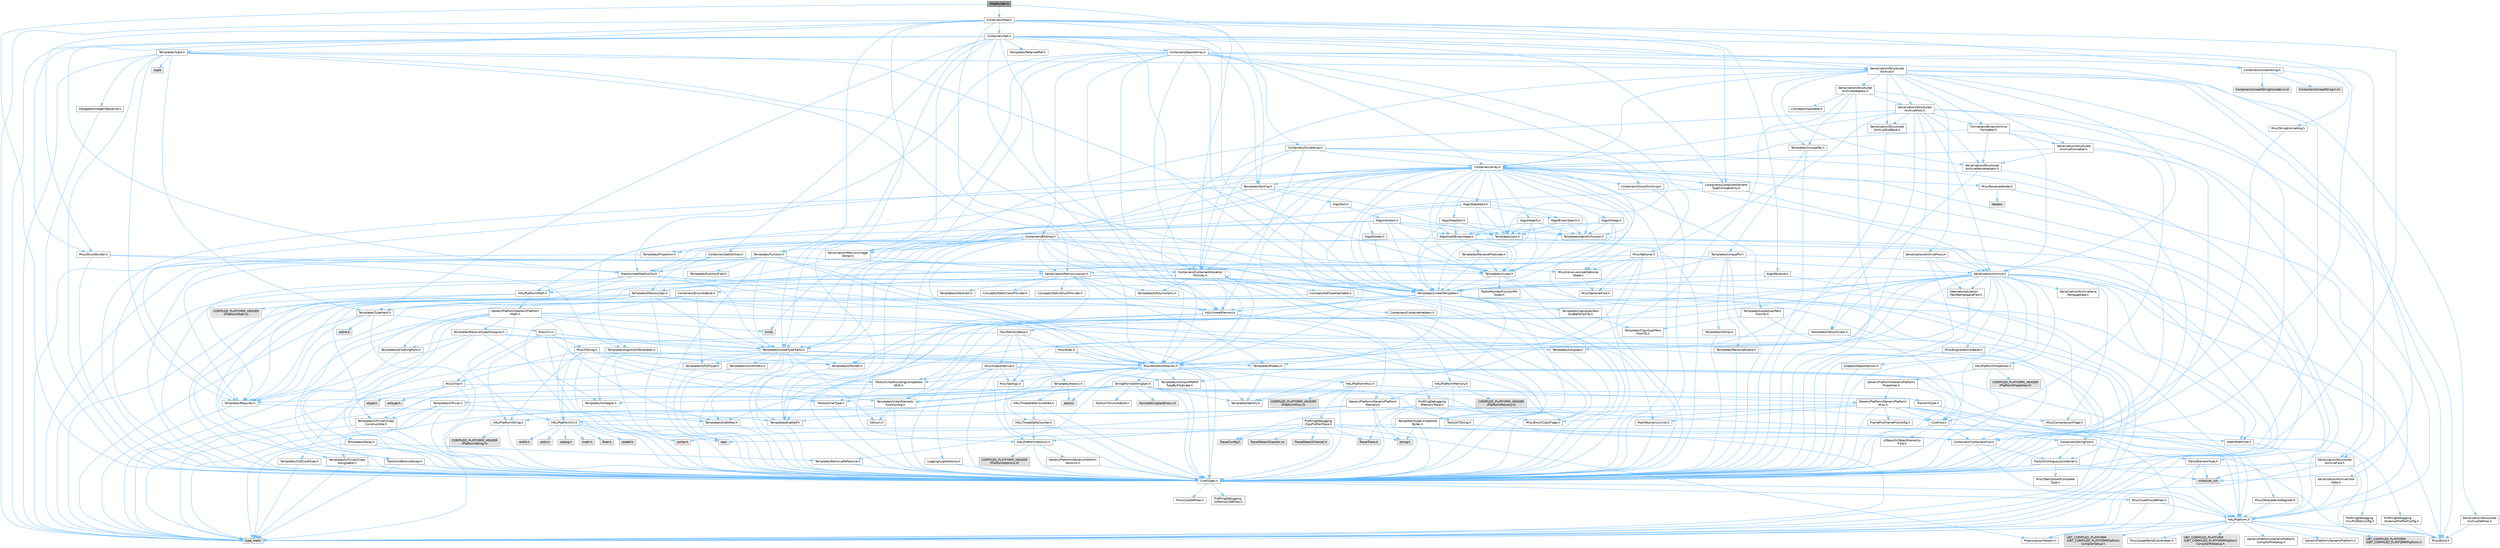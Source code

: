 digraph "MapBuilder.h"
{
 // INTERACTIVE_SVG=YES
 // LATEX_PDF_SIZE
  bgcolor="transparent";
  edge [fontname=Helvetica,fontsize=10,labelfontname=Helvetica,labelfontsize=10];
  node [fontname=Helvetica,fontsize=10,shape=box,height=0.2,width=0.4];
  Node1 [id="Node000001",label="MapBuilder.h",height=0.2,width=0.4,color="gray40", fillcolor="grey60", style="filled", fontcolor="black",tooltip=" "];
  Node1 -> Node2 [id="edge1_Node000001_Node000002",color="steelblue1",style="solid",tooltip=" "];
  Node2 [id="Node000002",label="CoreTypes.h",height=0.2,width=0.4,color="grey40", fillcolor="white", style="filled",URL="$dc/dec/CoreTypes_8h.html",tooltip=" "];
  Node2 -> Node3 [id="edge2_Node000002_Node000003",color="steelblue1",style="solid",tooltip=" "];
  Node3 [id="Node000003",label="HAL/Platform.h",height=0.2,width=0.4,color="grey40", fillcolor="white", style="filled",URL="$d9/dd0/Platform_8h.html",tooltip=" "];
  Node3 -> Node4 [id="edge3_Node000003_Node000004",color="steelblue1",style="solid",tooltip=" "];
  Node4 [id="Node000004",label="Misc/Build.h",height=0.2,width=0.4,color="grey40", fillcolor="white", style="filled",URL="$d3/dbb/Build_8h.html",tooltip=" "];
  Node3 -> Node5 [id="edge4_Node000003_Node000005",color="steelblue1",style="solid",tooltip=" "];
  Node5 [id="Node000005",label="Misc/LargeWorldCoordinates.h",height=0.2,width=0.4,color="grey40", fillcolor="white", style="filled",URL="$d2/dcb/LargeWorldCoordinates_8h.html",tooltip=" "];
  Node3 -> Node6 [id="edge5_Node000003_Node000006",color="steelblue1",style="solid",tooltip=" "];
  Node6 [id="Node000006",label="type_traits",height=0.2,width=0.4,color="grey60", fillcolor="#E0E0E0", style="filled",tooltip=" "];
  Node3 -> Node7 [id="edge6_Node000003_Node000007",color="steelblue1",style="solid",tooltip=" "];
  Node7 [id="Node000007",label="PreprocessorHelpers.h",height=0.2,width=0.4,color="grey40", fillcolor="white", style="filled",URL="$db/ddb/PreprocessorHelpers_8h.html",tooltip=" "];
  Node3 -> Node8 [id="edge7_Node000003_Node000008",color="steelblue1",style="solid",tooltip=" "];
  Node8 [id="Node000008",label="UBT_COMPILED_PLATFORM\l/UBT_COMPILED_PLATFORMPlatform\lCompilerPreSetup.h",height=0.2,width=0.4,color="grey60", fillcolor="#E0E0E0", style="filled",tooltip=" "];
  Node3 -> Node9 [id="edge8_Node000003_Node000009",color="steelblue1",style="solid",tooltip=" "];
  Node9 [id="Node000009",label="GenericPlatform/GenericPlatform\lCompilerPreSetup.h",height=0.2,width=0.4,color="grey40", fillcolor="white", style="filled",URL="$d9/dc8/GenericPlatformCompilerPreSetup_8h.html",tooltip=" "];
  Node3 -> Node10 [id="edge9_Node000003_Node000010",color="steelblue1",style="solid",tooltip=" "];
  Node10 [id="Node000010",label="GenericPlatform/GenericPlatform.h",height=0.2,width=0.4,color="grey40", fillcolor="white", style="filled",URL="$d6/d84/GenericPlatform_8h.html",tooltip=" "];
  Node3 -> Node11 [id="edge10_Node000003_Node000011",color="steelblue1",style="solid",tooltip=" "];
  Node11 [id="Node000011",label="UBT_COMPILED_PLATFORM\l/UBT_COMPILED_PLATFORMPlatform.h",height=0.2,width=0.4,color="grey60", fillcolor="#E0E0E0", style="filled",tooltip=" "];
  Node3 -> Node12 [id="edge11_Node000003_Node000012",color="steelblue1",style="solid",tooltip=" "];
  Node12 [id="Node000012",label="UBT_COMPILED_PLATFORM\l/UBT_COMPILED_PLATFORMPlatform\lCompilerSetup.h",height=0.2,width=0.4,color="grey60", fillcolor="#E0E0E0", style="filled",tooltip=" "];
  Node2 -> Node13 [id="edge12_Node000002_Node000013",color="steelblue1",style="solid",tooltip=" "];
  Node13 [id="Node000013",label="ProfilingDebugging\l/UMemoryDefines.h",height=0.2,width=0.4,color="grey40", fillcolor="white", style="filled",URL="$d2/da2/UMemoryDefines_8h.html",tooltip=" "];
  Node2 -> Node14 [id="edge13_Node000002_Node000014",color="steelblue1",style="solid",tooltip=" "];
  Node14 [id="Node000014",label="Misc/CoreMiscDefines.h",height=0.2,width=0.4,color="grey40", fillcolor="white", style="filled",URL="$da/d38/CoreMiscDefines_8h.html",tooltip=" "];
  Node14 -> Node3 [id="edge14_Node000014_Node000003",color="steelblue1",style="solid",tooltip=" "];
  Node14 -> Node7 [id="edge15_Node000014_Node000007",color="steelblue1",style="solid",tooltip=" "];
  Node2 -> Node15 [id="edge16_Node000002_Node000015",color="steelblue1",style="solid",tooltip=" "];
  Node15 [id="Node000015",label="Misc/CoreDefines.h",height=0.2,width=0.4,color="grey40", fillcolor="white", style="filled",URL="$d3/dd2/CoreDefines_8h.html",tooltip=" "];
  Node1 -> Node16 [id="edge17_Node000001_Node000016",color="steelblue1",style="solid",tooltip=" "];
  Node16 [id="Node000016",label="Containers/ContainerAllocation\lPolicies.h",height=0.2,width=0.4,color="grey40", fillcolor="white", style="filled",URL="$d7/dff/ContainerAllocationPolicies_8h.html",tooltip=" "];
  Node16 -> Node2 [id="edge18_Node000016_Node000002",color="steelblue1",style="solid",tooltip=" "];
  Node16 -> Node17 [id="edge19_Node000016_Node000017",color="steelblue1",style="solid",tooltip=" "];
  Node17 [id="Node000017",label="Containers/ContainerHelpers.h",height=0.2,width=0.4,color="grey40", fillcolor="white", style="filled",URL="$d7/d33/ContainerHelpers_8h.html",tooltip=" "];
  Node17 -> Node2 [id="edge20_Node000017_Node000002",color="steelblue1",style="solid",tooltip=" "];
  Node16 -> Node16 [id="edge21_Node000016_Node000016",color="steelblue1",style="solid",tooltip=" "];
  Node16 -> Node18 [id="edge22_Node000016_Node000018",color="steelblue1",style="solid",tooltip=" "];
  Node18 [id="Node000018",label="HAL/PlatformMath.h",height=0.2,width=0.4,color="grey40", fillcolor="white", style="filled",URL="$dc/d53/PlatformMath_8h.html",tooltip=" "];
  Node18 -> Node2 [id="edge23_Node000018_Node000002",color="steelblue1",style="solid",tooltip=" "];
  Node18 -> Node19 [id="edge24_Node000018_Node000019",color="steelblue1",style="solid",tooltip=" "];
  Node19 [id="Node000019",label="GenericPlatform/GenericPlatform\lMath.h",height=0.2,width=0.4,color="grey40", fillcolor="white", style="filled",URL="$d5/d79/GenericPlatformMath_8h.html",tooltip=" "];
  Node19 -> Node2 [id="edge25_Node000019_Node000002",color="steelblue1",style="solid",tooltip=" "];
  Node19 -> Node20 [id="edge26_Node000019_Node000020",color="steelblue1",style="solid",tooltip=" "];
  Node20 [id="Node000020",label="Containers/ContainersFwd.h",height=0.2,width=0.4,color="grey40", fillcolor="white", style="filled",URL="$d4/d0a/ContainersFwd_8h.html",tooltip=" "];
  Node20 -> Node3 [id="edge27_Node000020_Node000003",color="steelblue1",style="solid",tooltip=" "];
  Node20 -> Node2 [id="edge28_Node000020_Node000002",color="steelblue1",style="solid",tooltip=" "];
  Node20 -> Node21 [id="edge29_Node000020_Node000021",color="steelblue1",style="solid",tooltip=" "];
  Node21 [id="Node000021",label="Traits/IsContiguousContainer.h",height=0.2,width=0.4,color="grey40", fillcolor="white", style="filled",URL="$d5/d3c/IsContiguousContainer_8h.html",tooltip=" "];
  Node21 -> Node2 [id="edge30_Node000021_Node000002",color="steelblue1",style="solid",tooltip=" "];
  Node21 -> Node22 [id="edge31_Node000021_Node000022",color="steelblue1",style="solid",tooltip=" "];
  Node22 [id="Node000022",label="Misc/StaticAssertComplete\lType.h",height=0.2,width=0.4,color="grey40", fillcolor="white", style="filled",URL="$d5/d4e/StaticAssertCompleteType_8h.html",tooltip=" "];
  Node21 -> Node23 [id="edge32_Node000021_Node000023",color="steelblue1",style="solid",tooltip=" "];
  Node23 [id="Node000023",label="initializer_list",height=0.2,width=0.4,color="grey60", fillcolor="#E0E0E0", style="filled",tooltip=" "];
  Node19 -> Node24 [id="edge33_Node000019_Node000024",color="steelblue1",style="solid",tooltip=" "];
  Node24 [id="Node000024",label="HAL/PlatformCrt.h",height=0.2,width=0.4,color="grey40", fillcolor="white", style="filled",URL="$d8/d75/PlatformCrt_8h.html",tooltip=" "];
  Node24 -> Node25 [id="edge34_Node000024_Node000025",color="steelblue1",style="solid",tooltip=" "];
  Node25 [id="Node000025",label="new",height=0.2,width=0.4,color="grey60", fillcolor="#E0E0E0", style="filled",tooltip=" "];
  Node24 -> Node26 [id="edge35_Node000024_Node000026",color="steelblue1",style="solid",tooltip=" "];
  Node26 [id="Node000026",label="wchar.h",height=0.2,width=0.4,color="grey60", fillcolor="#E0E0E0", style="filled",tooltip=" "];
  Node24 -> Node27 [id="edge36_Node000024_Node000027",color="steelblue1",style="solid",tooltip=" "];
  Node27 [id="Node000027",label="stddef.h",height=0.2,width=0.4,color="grey60", fillcolor="#E0E0E0", style="filled",tooltip=" "];
  Node24 -> Node28 [id="edge37_Node000024_Node000028",color="steelblue1",style="solid",tooltip=" "];
  Node28 [id="Node000028",label="stdlib.h",height=0.2,width=0.4,color="grey60", fillcolor="#E0E0E0", style="filled",tooltip=" "];
  Node24 -> Node29 [id="edge38_Node000024_Node000029",color="steelblue1",style="solid",tooltip=" "];
  Node29 [id="Node000029",label="stdio.h",height=0.2,width=0.4,color="grey60", fillcolor="#E0E0E0", style="filled",tooltip=" "];
  Node24 -> Node30 [id="edge39_Node000024_Node000030",color="steelblue1",style="solid",tooltip=" "];
  Node30 [id="Node000030",label="stdarg.h",height=0.2,width=0.4,color="grey60", fillcolor="#E0E0E0", style="filled",tooltip=" "];
  Node24 -> Node31 [id="edge40_Node000024_Node000031",color="steelblue1",style="solid",tooltip=" "];
  Node31 [id="Node000031",label="math.h",height=0.2,width=0.4,color="grey60", fillcolor="#E0E0E0", style="filled",tooltip=" "];
  Node24 -> Node32 [id="edge41_Node000024_Node000032",color="steelblue1",style="solid",tooltip=" "];
  Node32 [id="Node000032",label="float.h",height=0.2,width=0.4,color="grey60", fillcolor="#E0E0E0", style="filled",tooltip=" "];
  Node24 -> Node33 [id="edge42_Node000024_Node000033",color="steelblue1",style="solid",tooltip=" "];
  Node33 [id="Node000033",label="string.h",height=0.2,width=0.4,color="grey60", fillcolor="#E0E0E0", style="filled",tooltip=" "];
  Node19 -> Node34 [id="edge43_Node000019_Node000034",color="steelblue1",style="solid",tooltip=" "];
  Node34 [id="Node000034",label="Templates/AndOrNot.h",height=0.2,width=0.4,color="grey40", fillcolor="white", style="filled",URL="$db/d0a/AndOrNot_8h.html",tooltip=" "];
  Node34 -> Node2 [id="edge44_Node000034_Node000002",color="steelblue1",style="solid",tooltip=" "];
  Node19 -> Node35 [id="edge45_Node000019_Node000035",color="steelblue1",style="solid",tooltip=" "];
  Node35 [id="Node000035",label="Templates/Decay.h",height=0.2,width=0.4,color="grey40", fillcolor="white", style="filled",URL="$dd/d0f/Decay_8h.html",tooltip=" "];
  Node35 -> Node2 [id="edge46_Node000035_Node000002",color="steelblue1",style="solid",tooltip=" "];
  Node35 -> Node36 [id="edge47_Node000035_Node000036",color="steelblue1",style="solid",tooltip=" "];
  Node36 [id="Node000036",label="Templates/RemoveReference.h",height=0.2,width=0.4,color="grey40", fillcolor="white", style="filled",URL="$da/dbe/RemoveReference_8h.html",tooltip=" "];
  Node36 -> Node2 [id="edge48_Node000036_Node000002",color="steelblue1",style="solid",tooltip=" "];
  Node35 -> Node6 [id="edge49_Node000035_Node000006",color="steelblue1",style="solid",tooltip=" "];
  Node19 -> Node37 [id="edge50_Node000019_Node000037",color="steelblue1",style="solid",tooltip=" "];
  Node37 [id="Node000037",label="Templates/IsFloatingPoint.h",height=0.2,width=0.4,color="grey40", fillcolor="white", style="filled",URL="$d3/d11/IsFloatingPoint_8h.html",tooltip=" "];
  Node37 -> Node2 [id="edge51_Node000037_Node000002",color="steelblue1",style="solid",tooltip=" "];
  Node19 -> Node38 [id="edge52_Node000019_Node000038",color="steelblue1",style="solid",tooltip=" "];
  Node38 [id="Node000038",label="Templates/UnrealTypeTraits.h",height=0.2,width=0.4,color="grey40", fillcolor="white", style="filled",URL="$d2/d2d/UnrealTypeTraits_8h.html",tooltip=" "];
  Node38 -> Node2 [id="edge53_Node000038_Node000002",color="steelblue1",style="solid",tooltip=" "];
  Node38 -> Node39 [id="edge54_Node000038_Node000039",color="steelblue1",style="solid",tooltip=" "];
  Node39 [id="Node000039",label="Templates/IsPointer.h",height=0.2,width=0.4,color="grey40", fillcolor="white", style="filled",URL="$d7/d05/IsPointer_8h.html",tooltip=" "];
  Node39 -> Node2 [id="edge55_Node000039_Node000002",color="steelblue1",style="solid",tooltip=" "];
  Node38 -> Node40 [id="edge56_Node000038_Node000040",color="steelblue1",style="solid",tooltip=" "];
  Node40 [id="Node000040",label="Misc/AssertionMacros.h",height=0.2,width=0.4,color="grey40", fillcolor="white", style="filled",URL="$d0/dfa/AssertionMacros_8h.html",tooltip=" "];
  Node40 -> Node2 [id="edge57_Node000040_Node000002",color="steelblue1",style="solid",tooltip=" "];
  Node40 -> Node3 [id="edge58_Node000040_Node000003",color="steelblue1",style="solid",tooltip=" "];
  Node40 -> Node41 [id="edge59_Node000040_Node000041",color="steelblue1",style="solid",tooltip=" "];
  Node41 [id="Node000041",label="HAL/PlatformMisc.h",height=0.2,width=0.4,color="grey40", fillcolor="white", style="filled",URL="$d0/df5/PlatformMisc_8h.html",tooltip=" "];
  Node41 -> Node2 [id="edge60_Node000041_Node000002",color="steelblue1",style="solid",tooltip=" "];
  Node41 -> Node42 [id="edge61_Node000041_Node000042",color="steelblue1",style="solid",tooltip=" "];
  Node42 [id="Node000042",label="GenericPlatform/GenericPlatform\lMisc.h",height=0.2,width=0.4,color="grey40", fillcolor="white", style="filled",URL="$db/d9a/GenericPlatformMisc_8h.html",tooltip=" "];
  Node42 -> Node43 [id="edge62_Node000042_Node000043",color="steelblue1",style="solid",tooltip=" "];
  Node43 [id="Node000043",label="Containers/StringFwd.h",height=0.2,width=0.4,color="grey40", fillcolor="white", style="filled",URL="$df/d37/StringFwd_8h.html",tooltip=" "];
  Node43 -> Node2 [id="edge63_Node000043_Node000002",color="steelblue1",style="solid",tooltip=" "];
  Node43 -> Node44 [id="edge64_Node000043_Node000044",color="steelblue1",style="solid",tooltip=" "];
  Node44 [id="Node000044",label="Traits/ElementType.h",height=0.2,width=0.4,color="grey40", fillcolor="white", style="filled",URL="$d5/d4f/ElementType_8h.html",tooltip=" "];
  Node44 -> Node3 [id="edge65_Node000044_Node000003",color="steelblue1",style="solid",tooltip=" "];
  Node44 -> Node23 [id="edge66_Node000044_Node000023",color="steelblue1",style="solid",tooltip=" "];
  Node44 -> Node6 [id="edge67_Node000044_Node000006",color="steelblue1",style="solid",tooltip=" "];
  Node43 -> Node21 [id="edge68_Node000043_Node000021",color="steelblue1",style="solid",tooltip=" "];
  Node42 -> Node45 [id="edge69_Node000042_Node000045",color="steelblue1",style="solid",tooltip=" "];
  Node45 [id="Node000045",label="CoreFwd.h",height=0.2,width=0.4,color="grey40", fillcolor="white", style="filled",URL="$d1/d1e/CoreFwd_8h.html",tooltip=" "];
  Node45 -> Node2 [id="edge70_Node000045_Node000002",color="steelblue1",style="solid",tooltip=" "];
  Node45 -> Node20 [id="edge71_Node000045_Node000020",color="steelblue1",style="solid",tooltip=" "];
  Node45 -> Node46 [id="edge72_Node000045_Node000046",color="steelblue1",style="solid",tooltip=" "];
  Node46 [id="Node000046",label="Math/MathFwd.h",height=0.2,width=0.4,color="grey40", fillcolor="white", style="filled",URL="$d2/d10/MathFwd_8h.html",tooltip=" "];
  Node46 -> Node3 [id="edge73_Node000046_Node000003",color="steelblue1",style="solid",tooltip=" "];
  Node45 -> Node47 [id="edge74_Node000045_Node000047",color="steelblue1",style="solid",tooltip=" "];
  Node47 [id="Node000047",label="UObject/UObjectHierarchy\lFwd.h",height=0.2,width=0.4,color="grey40", fillcolor="white", style="filled",URL="$d3/d13/UObjectHierarchyFwd_8h.html",tooltip=" "];
  Node42 -> Node2 [id="edge75_Node000042_Node000002",color="steelblue1",style="solid",tooltip=" "];
  Node42 -> Node48 [id="edge76_Node000042_Node000048",color="steelblue1",style="solid",tooltip=" "];
  Node48 [id="Node000048",label="FramePro/FrameProConfig.h",height=0.2,width=0.4,color="grey40", fillcolor="white", style="filled",URL="$d7/d90/FrameProConfig_8h.html",tooltip=" "];
  Node42 -> Node24 [id="edge77_Node000042_Node000024",color="steelblue1",style="solid",tooltip=" "];
  Node42 -> Node49 [id="edge78_Node000042_Node000049",color="steelblue1",style="solid",tooltip=" "];
  Node49 [id="Node000049",label="Math/NumericLimits.h",height=0.2,width=0.4,color="grey40", fillcolor="white", style="filled",URL="$df/d1b/NumericLimits_8h.html",tooltip=" "];
  Node49 -> Node2 [id="edge79_Node000049_Node000002",color="steelblue1",style="solid",tooltip=" "];
  Node42 -> Node50 [id="edge80_Node000042_Node000050",color="steelblue1",style="solid",tooltip=" "];
  Node50 [id="Node000050",label="Misc/CompressionFlags.h",height=0.2,width=0.4,color="grey40", fillcolor="white", style="filled",URL="$d9/d76/CompressionFlags_8h.html",tooltip=" "];
  Node42 -> Node51 [id="edge81_Node000042_Node000051",color="steelblue1",style="solid",tooltip=" "];
  Node51 [id="Node000051",label="Misc/EnumClassFlags.h",height=0.2,width=0.4,color="grey40", fillcolor="white", style="filled",URL="$d8/de7/EnumClassFlags_8h.html",tooltip=" "];
  Node42 -> Node52 [id="edge82_Node000042_Node000052",color="steelblue1",style="solid",tooltip=" "];
  Node52 [id="Node000052",label="ProfilingDebugging\l/CsvProfilerConfig.h",height=0.2,width=0.4,color="grey40", fillcolor="white", style="filled",URL="$d3/d88/CsvProfilerConfig_8h.html",tooltip=" "];
  Node52 -> Node4 [id="edge83_Node000052_Node000004",color="steelblue1",style="solid",tooltip=" "];
  Node42 -> Node53 [id="edge84_Node000042_Node000053",color="steelblue1",style="solid",tooltip=" "];
  Node53 [id="Node000053",label="ProfilingDebugging\l/ExternalProfilerConfig.h",height=0.2,width=0.4,color="grey40", fillcolor="white", style="filled",URL="$d3/dbb/ExternalProfilerConfig_8h.html",tooltip=" "];
  Node53 -> Node4 [id="edge85_Node000053_Node000004",color="steelblue1",style="solid",tooltip=" "];
  Node41 -> Node54 [id="edge86_Node000041_Node000054",color="steelblue1",style="solid",tooltip=" "];
  Node54 [id="Node000054",label="COMPILED_PLATFORM_HEADER\l(PlatformMisc.h)",height=0.2,width=0.4,color="grey60", fillcolor="#E0E0E0", style="filled",tooltip=" "];
  Node41 -> Node55 [id="edge87_Node000041_Node000055",color="steelblue1",style="solid",tooltip=" "];
  Node55 [id="Node000055",label="ProfilingDebugging\l/CpuProfilerTrace.h",height=0.2,width=0.4,color="grey40", fillcolor="white", style="filled",URL="$da/dcb/CpuProfilerTrace_8h.html",tooltip=" "];
  Node55 -> Node2 [id="edge88_Node000055_Node000002",color="steelblue1",style="solid",tooltip=" "];
  Node55 -> Node20 [id="edge89_Node000055_Node000020",color="steelblue1",style="solid",tooltip=" "];
  Node55 -> Node56 [id="edge90_Node000055_Node000056",color="steelblue1",style="solid",tooltip=" "];
  Node56 [id="Node000056",label="HAL/PlatformAtomics.h",height=0.2,width=0.4,color="grey40", fillcolor="white", style="filled",URL="$d3/d36/PlatformAtomics_8h.html",tooltip=" "];
  Node56 -> Node2 [id="edge91_Node000056_Node000002",color="steelblue1",style="solid",tooltip=" "];
  Node56 -> Node57 [id="edge92_Node000056_Node000057",color="steelblue1",style="solid",tooltip=" "];
  Node57 [id="Node000057",label="GenericPlatform/GenericPlatform\lAtomics.h",height=0.2,width=0.4,color="grey40", fillcolor="white", style="filled",URL="$da/d72/GenericPlatformAtomics_8h.html",tooltip=" "];
  Node57 -> Node2 [id="edge93_Node000057_Node000002",color="steelblue1",style="solid",tooltip=" "];
  Node56 -> Node58 [id="edge94_Node000056_Node000058",color="steelblue1",style="solid",tooltip=" "];
  Node58 [id="Node000058",label="COMPILED_PLATFORM_HEADER\l(PlatformAtomics.h)",height=0.2,width=0.4,color="grey60", fillcolor="#E0E0E0", style="filled",tooltip=" "];
  Node55 -> Node7 [id="edge95_Node000055_Node000007",color="steelblue1",style="solid",tooltip=" "];
  Node55 -> Node4 [id="edge96_Node000055_Node000004",color="steelblue1",style="solid",tooltip=" "];
  Node55 -> Node59 [id="edge97_Node000055_Node000059",color="steelblue1",style="solid",tooltip=" "];
  Node59 [id="Node000059",label="Trace/Config.h",height=0.2,width=0.4,color="grey60", fillcolor="#E0E0E0", style="filled",tooltip=" "];
  Node55 -> Node60 [id="edge98_Node000055_Node000060",color="steelblue1",style="solid",tooltip=" "];
  Node60 [id="Node000060",label="Trace/Detail/Channel.h",height=0.2,width=0.4,color="grey60", fillcolor="#E0E0E0", style="filled",tooltip=" "];
  Node55 -> Node61 [id="edge99_Node000055_Node000061",color="steelblue1",style="solid",tooltip=" "];
  Node61 [id="Node000061",label="Trace/Detail/Channel.inl",height=0.2,width=0.4,color="grey60", fillcolor="#E0E0E0", style="filled",tooltip=" "];
  Node55 -> Node62 [id="edge100_Node000055_Node000062",color="steelblue1",style="solid",tooltip=" "];
  Node62 [id="Node000062",label="Trace/Trace.h",height=0.2,width=0.4,color="grey60", fillcolor="#E0E0E0", style="filled",tooltip=" "];
  Node40 -> Node7 [id="edge101_Node000040_Node000007",color="steelblue1",style="solid",tooltip=" "];
  Node40 -> Node63 [id="edge102_Node000040_Node000063",color="steelblue1",style="solid",tooltip=" "];
  Node63 [id="Node000063",label="Templates/EnableIf.h",height=0.2,width=0.4,color="grey40", fillcolor="white", style="filled",URL="$d7/d60/EnableIf_8h.html",tooltip=" "];
  Node63 -> Node2 [id="edge103_Node000063_Node000002",color="steelblue1",style="solid",tooltip=" "];
  Node40 -> Node64 [id="edge104_Node000040_Node000064",color="steelblue1",style="solid",tooltip=" "];
  Node64 [id="Node000064",label="Templates/IsArrayOrRefOf\lTypeByPredicate.h",height=0.2,width=0.4,color="grey40", fillcolor="white", style="filled",URL="$d6/da1/IsArrayOrRefOfTypeByPredicate_8h.html",tooltip=" "];
  Node64 -> Node2 [id="edge105_Node000064_Node000002",color="steelblue1",style="solid",tooltip=" "];
  Node40 -> Node65 [id="edge106_Node000040_Node000065",color="steelblue1",style="solid",tooltip=" "];
  Node65 [id="Node000065",label="Templates/IsValidVariadic\lFunctionArg.h",height=0.2,width=0.4,color="grey40", fillcolor="white", style="filled",URL="$d0/dc8/IsValidVariadicFunctionArg_8h.html",tooltip=" "];
  Node65 -> Node2 [id="edge107_Node000065_Node000002",color="steelblue1",style="solid",tooltip=" "];
  Node65 -> Node66 [id="edge108_Node000065_Node000066",color="steelblue1",style="solid",tooltip=" "];
  Node66 [id="Node000066",label="IsEnum.h",height=0.2,width=0.4,color="grey40", fillcolor="white", style="filled",URL="$d4/de5/IsEnum_8h.html",tooltip=" "];
  Node65 -> Node6 [id="edge109_Node000065_Node000006",color="steelblue1",style="solid",tooltip=" "];
  Node40 -> Node67 [id="edge110_Node000040_Node000067",color="steelblue1",style="solid",tooltip=" "];
  Node67 [id="Node000067",label="Traits/IsCharEncodingCompatible\lWith.h",height=0.2,width=0.4,color="grey40", fillcolor="white", style="filled",URL="$df/dd1/IsCharEncodingCompatibleWith_8h.html",tooltip=" "];
  Node67 -> Node6 [id="edge111_Node000067_Node000006",color="steelblue1",style="solid",tooltip=" "];
  Node67 -> Node68 [id="edge112_Node000067_Node000068",color="steelblue1",style="solid",tooltip=" "];
  Node68 [id="Node000068",label="Traits/IsCharType.h",height=0.2,width=0.4,color="grey40", fillcolor="white", style="filled",URL="$db/d51/IsCharType_8h.html",tooltip=" "];
  Node68 -> Node2 [id="edge113_Node000068_Node000002",color="steelblue1",style="solid",tooltip=" "];
  Node40 -> Node69 [id="edge114_Node000040_Node000069",color="steelblue1",style="solid",tooltip=" "];
  Node69 [id="Node000069",label="Misc/VarArgs.h",height=0.2,width=0.4,color="grey40", fillcolor="white", style="filled",URL="$d5/d6f/VarArgs_8h.html",tooltip=" "];
  Node69 -> Node2 [id="edge115_Node000069_Node000002",color="steelblue1",style="solid",tooltip=" "];
  Node40 -> Node70 [id="edge116_Node000040_Node000070",color="steelblue1",style="solid",tooltip=" "];
  Node70 [id="Node000070",label="String/FormatStringSan.h",height=0.2,width=0.4,color="grey40", fillcolor="white", style="filled",URL="$d3/d8b/FormatStringSan_8h.html",tooltip=" "];
  Node70 -> Node6 [id="edge117_Node000070_Node000006",color="steelblue1",style="solid",tooltip=" "];
  Node70 -> Node2 [id="edge118_Node000070_Node000002",color="steelblue1",style="solid",tooltip=" "];
  Node70 -> Node71 [id="edge119_Node000070_Node000071",color="steelblue1",style="solid",tooltip=" "];
  Node71 [id="Node000071",label="Templates/Requires.h",height=0.2,width=0.4,color="grey40", fillcolor="white", style="filled",URL="$dc/d96/Requires_8h.html",tooltip=" "];
  Node71 -> Node63 [id="edge120_Node000071_Node000063",color="steelblue1",style="solid",tooltip=" "];
  Node71 -> Node6 [id="edge121_Node000071_Node000006",color="steelblue1",style="solid",tooltip=" "];
  Node70 -> Node72 [id="edge122_Node000070_Node000072",color="steelblue1",style="solid",tooltip=" "];
  Node72 [id="Node000072",label="Templates/Identity.h",height=0.2,width=0.4,color="grey40", fillcolor="white", style="filled",URL="$d0/dd5/Identity_8h.html",tooltip=" "];
  Node70 -> Node65 [id="edge123_Node000070_Node000065",color="steelblue1",style="solid",tooltip=" "];
  Node70 -> Node68 [id="edge124_Node000070_Node000068",color="steelblue1",style="solid",tooltip=" "];
  Node70 -> Node73 [id="edge125_Node000070_Node000073",color="steelblue1",style="solid",tooltip=" "];
  Node73 [id="Node000073",label="Traits/IsTEnumAsByte.h",height=0.2,width=0.4,color="grey40", fillcolor="white", style="filled",URL="$d1/de6/IsTEnumAsByte_8h.html",tooltip=" "];
  Node70 -> Node74 [id="edge126_Node000070_Node000074",color="steelblue1",style="solid",tooltip=" "];
  Node74 [id="Node000074",label="Traits/IsTString.h",height=0.2,width=0.4,color="grey40", fillcolor="white", style="filled",URL="$d0/df8/IsTString_8h.html",tooltip=" "];
  Node74 -> Node20 [id="edge127_Node000074_Node000020",color="steelblue1",style="solid",tooltip=" "];
  Node70 -> Node20 [id="edge128_Node000070_Node000020",color="steelblue1",style="solid",tooltip=" "];
  Node70 -> Node75 [id="edge129_Node000070_Node000075",color="steelblue1",style="solid",tooltip=" "];
  Node75 [id="Node000075",label="FormatStringSanErrors.inl",height=0.2,width=0.4,color="grey60", fillcolor="#E0E0E0", style="filled",tooltip=" "];
  Node40 -> Node76 [id="edge130_Node000040_Node000076",color="steelblue1",style="solid",tooltip=" "];
  Node76 [id="Node000076",label="atomic",height=0.2,width=0.4,color="grey60", fillcolor="#E0E0E0", style="filled",tooltip=" "];
  Node38 -> Node34 [id="edge131_Node000038_Node000034",color="steelblue1",style="solid",tooltip=" "];
  Node38 -> Node63 [id="edge132_Node000038_Node000063",color="steelblue1",style="solid",tooltip=" "];
  Node38 -> Node77 [id="edge133_Node000038_Node000077",color="steelblue1",style="solid",tooltip=" "];
  Node77 [id="Node000077",label="Templates/IsArithmetic.h",height=0.2,width=0.4,color="grey40", fillcolor="white", style="filled",URL="$d2/d5d/IsArithmetic_8h.html",tooltip=" "];
  Node77 -> Node2 [id="edge134_Node000077_Node000002",color="steelblue1",style="solid",tooltip=" "];
  Node38 -> Node66 [id="edge135_Node000038_Node000066",color="steelblue1",style="solid",tooltip=" "];
  Node38 -> Node78 [id="edge136_Node000038_Node000078",color="steelblue1",style="solid",tooltip=" "];
  Node78 [id="Node000078",label="Templates/Models.h",height=0.2,width=0.4,color="grey40", fillcolor="white", style="filled",URL="$d3/d0c/Models_8h.html",tooltip=" "];
  Node78 -> Node72 [id="edge137_Node000078_Node000072",color="steelblue1",style="solid",tooltip=" "];
  Node38 -> Node79 [id="edge138_Node000038_Node000079",color="steelblue1",style="solid",tooltip=" "];
  Node79 [id="Node000079",label="Templates/IsPODType.h",height=0.2,width=0.4,color="grey40", fillcolor="white", style="filled",URL="$d7/db1/IsPODType_8h.html",tooltip=" "];
  Node79 -> Node2 [id="edge139_Node000079_Node000002",color="steelblue1",style="solid",tooltip=" "];
  Node38 -> Node80 [id="edge140_Node000038_Node000080",color="steelblue1",style="solid",tooltip=" "];
  Node80 [id="Node000080",label="Templates/IsUECoreType.h",height=0.2,width=0.4,color="grey40", fillcolor="white", style="filled",URL="$d1/db8/IsUECoreType_8h.html",tooltip=" "];
  Node80 -> Node2 [id="edge141_Node000080_Node000002",color="steelblue1",style="solid",tooltip=" "];
  Node80 -> Node6 [id="edge142_Node000080_Node000006",color="steelblue1",style="solid",tooltip=" "];
  Node38 -> Node81 [id="edge143_Node000038_Node000081",color="steelblue1",style="solid",tooltip=" "];
  Node81 [id="Node000081",label="Templates/IsTriviallyCopy\lConstructible.h",height=0.2,width=0.4,color="grey40", fillcolor="white", style="filled",URL="$d3/d78/IsTriviallyCopyConstructible_8h.html",tooltip=" "];
  Node81 -> Node2 [id="edge144_Node000081_Node000002",color="steelblue1",style="solid",tooltip=" "];
  Node81 -> Node6 [id="edge145_Node000081_Node000006",color="steelblue1",style="solid",tooltip=" "];
  Node19 -> Node71 [id="edge146_Node000019_Node000071",color="steelblue1",style="solid",tooltip=" "];
  Node19 -> Node82 [id="edge147_Node000019_Node000082",color="steelblue1",style="solid",tooltip=" "];
  Node82 [id="Node000082",label="Templates/ResolveTypeAmbiguity.h",height=0.2,width=0.4,color="grey40", fillcolor="white", style="filled",URL="$df/d1f/ResolveTypeAmbiguity_8h.html",tooltip=" "];
  Node82 -> Node2 [id="edge148_Node000082_Node000002",color="steelblue1",style="solid",tooltip=" "];
  Node82 -> Node37 [id="edge149_Node000082_Node000037",color="steelblue1",style="solid",tooltip=" "];
  Node82 -> Node38 [id="edge150_Node000082_Node000038",color="steelblue1",style="solid",tooltip=" "];
  Node82 -> Node83 [id="edge151_Node000082_Node000083",color="steelblue1",style="solid",tooltip=" "];
  Node83 [id="Node000083",label="Templates/IsSigned.h",height=0.2,width=0.4,color="grey40", fillcolor="white", style="filled",URL="$d8/dd8/IsSigned_8h.html",tooltip=" "];
  Node83 -> Node2 [id="edge152_Node000083_Node000002",color="steelblue1",style="solid",tooltip=" "];
  Node82 -> Node84 [id="edge153_Node000082_Node000084",color="steelblue1",style="solid",tooltip=" "];
  Node84 [id="Node000084",label="Templates/IsIntegral.h",height=0.2,width=0.4,color="grey40", fillcolor="white", style="filled",URL="$da/d64/IsIntegral_8h.html",tooltip=" "];
  Node84 -> Node2 [id="edge154_Node000084_Node000002",color="steelblue1",style="solid",tooltip=" "];
  Node82 -> Node71 [id="edge155_Node000082_Node000071",color="steelblue1",style="solid",tooltip=" "];
  Node19 -> Node85 [id="edge156_Node000019_Node000085",color="steelblue1",style="solid",tooltip=" "];
  Node85 [id="Node000085",label="Templates/TypeCompatible\lBytes.h",height=0.2,width=0.4,color="grey40", fillcolor="white", style="filled",URL="$df/d0a/TypeCompatibleBytes_8h.html",tooltip=" "];
  Node85 -> Node2 [id="edge157_Node000085_Node000002",color="steelblue1",style="solid",tooltip=" "];
  Node85 -> Node33 [id="edge158_Node000085_Node000033",color="steelblue1",style="solid",tooltip=" "];
  Node85 -> Node25 [id="edge159_Node000085_Node000025",color="steelblue1",style="solid",tooltip=" "];
  Node85 -> Node6 [id="edge160_Node000085_Node000006",color="steelblue1",style="solid",tooltip=" "];
  Node19 -> Node86 [id="edge161_Node000019_Node000086",color="steelblue1",style="solid",tooltip=" "];
  Node86 [id="Node000086",label="limits",height=0.2,width=0.4,color="grey60", fillcolor="#E0E0E0", style="filled",tooltip=" "];
  Node19 -> Node6 [id="edge162_Node000019_Node000006",color="steelblue1",style="solid",tooltip=" "];
  Node18 -> Node87 [id="edge163_Node000018_Node000087",color="steelblue1",style="solid",tooltip=" "];
  Node87 [id="Node000087",label="COMPILED_PLATFORM_HEADER\l(PlatformMath.h)",height=0.2,width=0.4,color="grey60", fillcolor="#E0E0E0", style="filled",tooltip=" "];
  Node16 -> Node88 [id="edge164_Node000016_Node000088",color="steelblue1",style="solid",tooltip=" "];
  Node88 [id="Node000088",label="HAL/UnrealMemory.h",height=0.2,width=0.4,color="grey40", fillcolor="white", style="filled",URL="$d9/d96/UnrealMemory_8h.html",tooltip=" "];
  Node88 -> Node2 [id="edge165_Node000088_Node000002",color="steelblue1",style="solid",tooltip=" "];
  Node88 -> Node89 [id="edge166_Node000088_Node000089",color="steelblue1",style="solid",tooltip=" "];
  Node89 [id="Node000089",label="GenericPlatform/GenericPlatform\lMemory.h",height=0.2,width=0.4,color="grey40", fillcolor="white", style="filled",URL="$dd/d22/GenericPlatformMemory_8h.html",tooltip=" "];
  Node89 -> Node45 [id="edge167_Node000089_Node000045",color="steelblue1",style="solid",tooltip=" "];
  Node89 -> Node2 [id="edge168_Node000089_Node000002",color="steelblue1",style="solid",tooltip=" "];
  Node89 -> Node90 [id="edge169_Node000089_Node000090",color="steelblue1",style="solid",tooltip=" "];
  Node90 [id="Node000090",label="HAL/PlatformString.h",height=0.2,width=0.4,color="grey40", fillcolor="white", style="filled",URL="$db/db5/PlatformString_8h.html",tooltip=" "];
  Node90 -> Node2 [id="edge170_Node000090_Node000002",color="steelblue1",style="solid",tooltip=" "];
  Node90 -> Node91 [id="edge171_Node000090_Node000091",color="steelblue1",style="solid",tooltip=" "];
  Node91 [id="Node000091",label="COMPILED_PLATFORM_HEADER\l(PlatformString.h)",height=0.2,width=0.4,color="grey60", fillcolor="#E0E0E0", style="filled",tooltip=" "];
  Node89 -> Node33 [id="edge172_Node000089_Node000033",color="steelblue1",style="solid",tooltip=" "];
  Node89 -> Node26 [id="edge173_Node000089_Node000026",color="steelblue1",style="solid",tooltip=" "];
  Node88 -> Node92 [id="edge174_Node000088_Node000092",color="steelblue1",style="solid",tooltip=" "];
  Node92 [id="Node000092",label="HAL/MemoryBase.h",height=0.2,width=0.4,color="grey40", fillcolor="white", style="filled",URL="$d6/d9f/MemoryBase_8h.html",tooltip=" "];
  Node92 -> Node2 [id="edge175_Node000092_Node000002",color="steelblue1",style="solid",tooltip=" "];
  Node92 -> Node56 [id="edge176_Node000092_Node000056",color="steelblue1",style="solid",tooltip=" "];
  Node92 -> Node24 [id="edge177_Node000092_Node000024",color="steelblue1",style="solid",tooltip=" "];
  Node92 -> Node93 [id="edge178_Node000092_Node000093",color="steelblue1",style="solid",tooltip=" "];
  Node93 [id="Node000093",label="Misc/Exec.h",height=0.2,width=0.4,color="grey40", fillcolor="white", style="filled",URL="$de/ddb/Exec_8h.html",tooltip=" "];
  Node93 -> Node2 [id="edge179_Node000093_Node000002",color="steelblue1",style="solid",tooltip=" "];
  Node93 -> Node40 [id="edge180_Node000093_Node000040",color="steelblue1",style="solid",tooltip=" "];
  Node92 -> Node94 [id="edge181_Node000092_Node000094",color="steelblue1",style="solid",tooltip=" "];
  Node94 [id="Node000094",label="Misc/OutputDevice.h",height=0.2,width=0.4,color="grey40", fillcolor="white", style="filled",URL="$d7/d32/OutputDevice_8h.html",tooltip=" "];
  Node94 -> Node45 [id="edge182_Node000094_Node000045",color="steelblue1",style="solid",tooltip=" "];
  Node94 -> Node2 [id="edge183_Node000094_Node000002",color="steelblue1",style="solid",tooltip=" "];
  Node94 -> Node95 [id="edge184_Node000094_Node000095",color="steelblue1",style="solid",tooltip=" "];
  Node95 [id="Node000095",label="Logging/LogVerbosity.h",height=0.2,width=0.4,color="grey40", fillcolor="white", style="filled",URL="$d2/d8f/LogVerbosity_8h.html",tooltip=" "];
  Node95 -> Node2 [id="edge185_Node000095_Node000002",color="steelblue1",style="solid",tooltip=" "];
  Node94 -> Node69 [id="edge186_Node000094_Node000069",color="steelblue1",style="solid",tooltip=" "];
  Node94 -> Node64 [id="edge187_Node000094_Node000064",color="steelblue1",style="solid",tooltip=" "];
  Node94 -> Node65 [id="edge188_Node000094_Node000065",color="steelblue1",style="solid",tooltip=" "];
  Node94 -> Node67 [id="edge189_Node000094_Node000067",color="steelblue1",style="solid",tooltip=" "];
  Node92 -> Node96 [id="edge190_Node000092_Node000096",color="steelblue1",style="solid",tooltip=" "];
  Node96 [id="Node000096",label="Templates/Atomic.h",height=0.2,width=0.4,color="grey40", fillcolor="white", style="filled",URL="$d3/d91/Atomic_8h.html",tooltip=" "];
  Node96 -> Node97 [id="edge191_Node000096_Node000097",color="steelblue1",style="solid",tooltip=" "];
  Node97 [id="Node000097",label="HAL/ThreadSafeCounter.h",height=0.2,width=0.4,color="grey40", fillcolor="white", style="filled",URL="$dc/dc9/ThreadSafeCounter_8h.html",tooltip=" "];
  Node97 -> Node2 [id="edge192_Node000097_Node000002",color="steelblue1",style="solid",tooltip=" "];
  Node97 -> Node56 [id="edge193_Node000097_Node000056",color="steelblue1",style="solid",tooltip=" "];
  Node96 -> Node98 [id="edge194_Node000096_Node000098",color="steelblue1",style="solid",tooltip=" "];
  Node98 [id="Node000098",label="HAL/ThreadSafeCounter64.h",height=0.2,width=0.4,color="grey40", fillcolor="white", style="filled",URL="$d0/d12/ThreadSafeCounter64_8h.html",tooltip=" "];
  Node98 -> Node2 [id="edge195_Node000098_Node000002",color="steelblue1",style="solid",tooltip=" "];
  Node98 -> Node97 [id="edge196_Node000098_Node000097",color="steelblue1",style="solid",tooltip=" "];
  Node96 -> Node84 [id="edge197_Node000096_Node000084",color="steelblue1",style="solid",tooltip=" "];
  Node96 -> Node99 [id="edge198_Node000096_Node000099",color="steelblue1",style="solid",tooltip=" "];
  Node99 [id="Node000099",label="Templates/IsTrivial.h",height=0.2,width=0.4,color="grey40", fillcolor="white", style="filled",URL="$da/d4c/IsTrivial_8h.html",tooltip=" "];
  Node99 -> Node34 [id="edge199_Node000099_Node000034",color="steelblue1",style="solid",tooltip=" "];
  Node99 -> Node81 [id="edge200_Node000099_Node000081",color="steelblue1",style="solid",tooltip=" "];
  Node99 -> Node100 [id="edge201_Node000099_Node000100",color="steelblue1",style="solid",tooltip=" "];
  Node100 [id="Node000100",label="Templates/IsTriviallyCopy\lAssignable.h",height=0.2,width=0.4,color="grey40", fillcolor="white", style="filled",URL="$d2/df2/IsTriviallyCopyAssignable_8h.html",tooltip=" "];
  Node100 -> Node2 [id="edge202_Node000100_Node000002",color="steelblue1",style="solid",tooltip=" "];
  Node100 -> Node6 [id="edge203_Node000100_Node000006",color="steelblue1",style="solid",tooltip=" "];
  Node99 -> Node6 [id="edge204_Node000099_Node000006",color="steelblue1",style="solid",tooltip=" "];
  Node96 -> Node101 [id="edge205_Node000096_Node000101",color="steelblue1",style="solid",tooltip=" "];
  Node101 [id="Node000101",label="Traits/IntType.h",height=0.2,width=0.4,color="grey40", fillcolor="white", style="filled",URL="$d7/deb/IntType_8h.html",tooltip=" "];
  Node101 -> Node3 [id="edge206_Node000101_Node000003",color="steelblue1",style="solid",tooltip=" "];
  Node96 -> Node76 [id="edge207_Node000096_Node000076",color="steelblue1",style="solid",tooltip=" "];
  Node88 -> Node102 [id="edge208_Node000088_Node000102",color="steelblue1",style="solid",tooltip=" "];
  Node102 [id="Node000102",label="HAL/PlatformMemory.h",height=0.2,width=0.4,color="grey40", fillcolor="white", style="filled",URL="$de/d68/PlatformMemory_8h.html",tooltip=" "];
  Node102 -> Node2 [id="edge209_Node000102_Node000002",color="steelblue1",style="solid",tooltip=" "];
  Node102 -> Node89 [id="edge210_Node000102_Node000089",color="steelblue1",style="solid",tooltip=" "];
  Node102 -> Node103 [id="edge211_Node000102_Node000103",color="steelblue1",style="solid",tooltip=" "];
  Node103 [id="Node000103",label="COMPILED_PLATFORM_HEADER\l(PlatformMemory.h)",height=0.2,width=0.4,color="grey60", fillcolor="#E0E0E0", style="filled",tooltip=" "];
  Node88 -> Node104 [id="edge212_Node000088_Node000104",color="steelblue1",style="solid",tooltip=" "];
  Node104 [id="Node000104",label="ProfilingDebugging\l/MemoryTrace.h",height=0.2,width=0.4,color="grey40", fillcolor="white", style="filled",URL="$da/dd7/MemoryTrace_8h.html",tooltip=" "];
  Node104 -> Node3 [id="edge213_Node000104_Node000003",color="steelblue1",style="solid",tooltip=" "];
  Node104 -> Node51 [id="edge214_Node000104_Node000051",color="steelblue1",style="solid",tooltip=" "];
  Node104 -> Node59 [id="edge215_Node000104_Node000059",color="steelblue1",style="solid",tooltip=" "];
  Node104 -> Node62 [id="edge216_Node000104_Node000062",color="steelblue1",style="solid",tooltip=" "];
  Node88 -> Node39 [id="edge217_Node000088_Node000039",color="steelblue1",style="solid",tooltip=" "];
  Node16 -> Node49 [id="edge218_Node000016_Node000049",color="steelblue1",style="solid",tooltip=" "];
  Node16 -> Node40 [id="edge219_Node000016_Node000040",color="steelblue1",style="solid",tooltip=" "];
  Node16 -> Node105 [id="edge220_Node000016_Node000105",color="steelblue1",style="solid",tooltip=" "];
  Node105 [id="Node000105",label="Templates/IsPolymorphic.h",height=0.2,width=0.4,color="grey40", fillcolor="white", style="filled",URL="$dc/d20/IsPolymorphic_8h.html",tooltip=" "];
  Node16 -> Node106 [id="edge221_Node000016_Node000106",color="steelblue1",style="solid",tooltip=" "];
  Node106 [id="Node000106",label="Templates/MemoryOps.h",height=0.2,width=0.4,color="grey40", fillcolor="white", style="filled",URL="$db/dea/MemoryOps_8h.html",tooltip=" "];
  Node106 -> Node2 [id="edge222_Node000106_Node000002",color="steelblue1",style="solid",tooltip=" "];
  Node106 -> Node88 [id="edge223_Node000106_Node000088",color="steelblue1",style="solid",tooltip=" "];
  Node106 -> Node100 [id="edge224_Node000106_Node000100",color="steelblue1",style="solid",tooltip=" "];
  Node106 -> Node81 [id="edge225_Node000106_Node000081",color="steelblue1",style="solid",tooltip=" "];
  Node106 -> Node71 [id="edge226_Node000106_Node000071",color="steelblue1",style="solid",tooltip=" "];
  Node106 -> Node38 [id="edge227_Node000106_Node000038",color="steelblue1",style="solid",tooltip=" "];
  Node106 -> Node107 [id="edge228_Node000106_Node000107",color="steelblue1",style="solid",tooltip=" "];
  Node107 [id="Node000107",label="Traits/UseBitwiseSwap.h",height=0.2,width=0.4,color="grey40", fillcolor="white", style="filled",URL="$db/df3/UseBitwiseSwap_8h.html",tooltip=" "];
  Node107 -> Node2 [id="edge229_Node000107_Node000002",color="steelblue1",style="solid",tooltip=" "];
  Node107 -> Node6 [id="edge230_Node000107_Node000006",color="steelblue1",style="solid",tooltip=" "];
  Node106 -> Node25 [id="edge231_Node000106_Node000025",color="steelblue1",style="solid",tooltip=" "];
  Node106 -> Node6 [id="edge232_Node000106_Node000006",color="steelblue1",style="solid",tooltip=" "];
  Node16 -> Node85 [id="edge233_Node000016_Node000085",color="steelblue1",style="solid",tooltip=" "];
  Node16 -> Node6 [id="edge234_Node000016_Node000006",color="steelblue1",style="solid",tooltip=" "];
  Node1 -> Node108 [id="edge235_Node000001_Node000108",color="steelblue1",style="solid",tooltip=" "];
  Node108 [id="Node000108",label="Containers/Map.h",height=0.2,width=0.4,color="grey40", fillcolor="white", style="filled",URL="$df/d79/Map_8h.html",tooltip=" "];
  Node108 -> Node2 [id="edge236_Node000108_Node000002",color="steelblue1",style="solid",tooltip=" "];
  Node108 -> Node109 [id="edge237_Node000108_Node000109",color="steelblue1",style="solid",tooltip=" "];
  Node109 [id="Node000109",label="Algo/Reverse.h",height=0.2,width=0.4,color="grey40", fillcolor="white", style="filled",URL="$d5/d93/Reverse_8h.html",tooltip=" "];
  Node109 -> Node2 [id="edge238_Node000109_Node000002",color="steelblue1",style="solid",tooltip=" "];
  Node109 -> Node110 [id="edge239_Node000109_Node000110",color="steelblue1",style="solid",tooltip=" "];
  Node110 [id="Node000110",label="Templates/UnrealTemplate.h",height=0.2,width=0.4,color="grey40", fillcolor="white", style="filled",URL="$d4/d24/UnrealTemplate_8h.html",tooltip=" "];
  Node110 -> Node2 [id="edge240_Node000110_Node000002",color="steelblue1",style="solid",tooltip=" "];
  Node110 -> Node39 [id="edge241_Node000110_Node000039",color="steelblue1",style="solid",tooltip=" "];
  Node110 -> Node88 [id="edge242_Node000110_Node000088",color="steelblue1",style="solid",tooltip=" "];
  Node110 -> Node111 [id="edge243_Node000110_Node000111",color="steelblue1",style="solid",tooltip=" "];
  Node111 [id="Node000111",label="Templates/CopyQualifiers\lAndRefsFromTo.h",height=0.2,width=0.4,color="grey40", fillcolor="white", style="filled",URL="$d3/db3/CopyQualifiersAndRefsFromTo_8h.html",tooltip=" "];
  Node111 -> Node112 [id="edge244_Node000111_Node000112",color="steelblue1",style="solid",tooltip=" "];
  Node112 [id="Node000112",label="Templates/CopyQualifiers\lFromTo.h",height=0.2,width=0.4,color="grey40", fillcolor="white", style="filled",URL="$d5/db4/CopyQualifiersFromTo_8h.html",tooltip=" "];
  Node110 -> Node38 [id="edge245_Node000110_Node000038",color="steelblue1",style="solid",tooltip=" "];
  Node110 -> Node36 [id="edge246_Node000110_Node000036",color="steelblue1",style="solid",tooltip=" "];
  Node110 -> Node71 [id="edge247_Node000110_Node000071",color="steelblue1",style="solid",tooltip=" "];
  Node110 -> Node85 [id="edge248_Node000110_Node000085",color="steelblue1",style="solid",tooltip=" "];
  Node110 -> Node72 [id="edge249_Node000110_Node000072",color="steelblue1",style="solid",tooltip=" "];
  Node110 -> Node21 [id="edge250_Node000110_Node000021",color="steelblue1",style="solid",tooltip=" "];
  Node110 -> Node107 [id="edge251_Node000110_Node000107",color="steelblue1",style="solid",tooltip=" "];
  Node110 -> Node6 [id="edge252_Node000110_Node000006",color="steelblue1",style="solid",tooltip=" "];
  Node108 -> Node113 [id="edge253_Node000108_Node000113",color="steelblue1",style="solid",tooltip=" "];
  Node113 [id="Node000113",label="Containers/ContainerElement\lTypeCompatibility.h",height=0.2,width=0.4,color="grey40", fillcolor="white", style="filled",URL="$df/ddf/ContainerElementTypeCompatibility_8h.html",tooltip=" "];
  Node113 -> Node2 [id="edge254_Node000113_Node000002",color="steelblue1",style="solid",tooltip=" "];
  Node113 -> Node38 [id="edge255_Node000113_Node000038",color="steelblue1",style="solid",tooltip=" "];
  Node108 -> Node114 [id="edge256_Node000108_Node000114",color="steelblue1",style="solid",tooltip=" "];
  Node114 [id="Node000114",label="Containers/Set.h",height=0.2,width=0.4,color="grey40", fillcolor="white", style="filled",URL="$d4/d45/Set_8h.html",tooltip=" "];
  Node114 -> Node16 [id="edge257_Node000114_Node000016",color="steelblue1",style="solid",tooltip=" "];
  Node114 -> Node113 [id="edge258_Node000114_Node000113",color="steelblue1",style="solid",tooltip=" "];
  Node114 -> Node115 [id="edge259_Node000114_Node000115",color="steelblue1",style="solid",tooltip=" "];
  Node115 [id="Node000115",label="Containers/SetUtilities.h",height=0.2,width=0.4,color="grey40", fillcolor="white", style="filled",URL="$dc/de5/SetUtilities_8h.html",tooltip=" "];
  Node115 -> Node2 [id="edge260_Node000115_Node000002",color="steelblue1",style="solid",tooltip=" "];
  Node115 -> Node116 [id="edge261_Node000115_Node000116",color="steelblue1",style="solid",tooltip=" "];
  Node116 [id="Node000116",label="Serialization/MemoryLayout.h",height=0.2,width=0.4,color="grey40", fillcolor="white", style="filled",URL="$d7/d66/MemoryLayout_8h.html",tooltip=" "];
  Node116 -> Node117 [id="edge262_Node000116_Node000117",color="steelblue1",style="solid",tooltip=" "];
  Node117 [id="Node000117",label="Concepts/StaticClassProvider.h",height=0.2,width=0.4,color="grey40", fillcolor="white", style="filled",URL="$dd/d83/StaticClassProvider_8h.html",tooltip=" "];
  Node116 -> Node118 [id="edge263_Node000116_Node000118",color="steelblue1",style="solid",tooltip=" "];
  Node118 [id="Node000118",label="Concepts/StaticStructProvider.h",height=0.2,width=0.4,color="grey40", fillcolor="white", style="filled",URL="$d5/d77/StaticStructProvider_8h.html",tooltip=" "];
  Node116 -> Node119 [id="edge264_Node000116_Node000119",color="steelblue1",style="solid",tooltip=" "];
  Node119 [id="Node000119",label="Containers/EnumAsByte.h",height=0.2,width=0.4,color="grey40", fillcolor="white", style="filled",URL="$d6/d9a/EnumAsByte_8h.html",tooltip=" "];
  Node119 -> Node2 [id="edge265_Node000119_Node000002",color="steelblue1",style="solid",tooltip=" "];
  Node119 -> Node79 [id="edge266_Node000119_Node000079",color="steelblue1",style="solid",tooltip=" "];
  Node119 -> Node120 [id="edge267_Node000119_Node000120",color="steelblue1",style="solid",tooltip=" "];
  Node120 [id="Node000120",label="Templates/TypeHash.h",height=0.2,width=0.4,color="grey40", fillcolor="white", style="filled",URL="$d1/d62/TypeHash_8h.html",tooltip=" "];
  Node120 -> Node2 [id="edge268_Node000120_Node000002",color="steelblue1",style="solid",tooltip=" "];
  Node120 -> Node71 [id="edge269_Node000120_Node000071",color="steelblue1",style="solid",tooltip=" "];
  Node120 -> Node121 [id="edge270_Node000120_Node000121",color="steelblue1",style="solid",tooltip=" "];
  Node121 [id="Node000121",label="Misc/Crc.h",height=0.2,width=0.4,color="grey40", fillcolor="white", style="filled",URL="$d4/dd2/Crc_8h.html",tooltip=" "];
  Node121 -> Node2 [id="edge271_Node000121_Node000002",color="steelblue1",style="solid",tooltip=" "];
  Node121 -> Node90 [id="edge272_Node000121_Node000090",color="steelblue1",style="solid",tooltip=" "];
  Node121 -> Node40 [id="edge273_Node000121_Node000040",color="steelblue1",style="solid",tooltip=" "];
  Node121 -> Node122 [id="edge274_Node000121_Node000122",color="steelblue1",style="solid",tooltip=" "];
  Node122 [id="Node000122",label="Misc/CString.h",height=0.2,width=0.4,color="grey40", fillcolor="white", style="filled",URL="$d2/d49/CString_8h.html",tooltip=" "];
  Node122 -> Node2 [id="edge275_Node000122_Node000002",color="steelblue1",style="solid",tooltip=" "];
  Node122 -> Node24 [id="edge276_Node000122_Node000024",color="steelblue1",style="solid",tooltip=" "];
  Node122 -> Node90 [id="edge277_Node000122_Node000090",color="steelblue1",style="solid",tooltip=" "];
  Node122 -> Node40 [id="edge278_Node000122_Node000040",color="steelblue1",style="solid",tooltip=" "];
  Node122 -> Node123 [id="edge279_Node000122_Node000123",color="steelblue1",style="solid",tooltip=" "];
  Node123 [id="Node000123",label="Misc/Char.h",height=0.2,width=0.4,color="grey40", fillcolor="white", style="filled",URL="$d0/d58/Char_8h.html",tooltip=" "];
  Node123 -> Node2 [id="edge280_Node000123_Node000002",color="steelblue1",style="solid",tooltip=" "];
  Node123 -> Node101 [id="edge281_Node000123_Node000101",color="steelblue1",style="solid",tooltip=" "];
  Node123 -> Node124 [id="edge282_Node000123_Node000124",color="steelblue1",style="solid",tooltip=" "];
  Node124 [id="Node000124",label="ctype.h",height=0.2,width=0.4,color="grey60", fillcolor="#E0E0E0", style="filled",tooltip=" "];
  Node123 -> Node125 [id="edge283_Node000123_Node000125",color="steelblue1",style="solid",tooltip=" "];
  Node125 [id="Node000125",label="wctype.h",height=0.2,width=0.4,color="grey60", fillcolor="#E0E0E0", style="filled",tooltip=" "];
  Node123 -> Node6 [id="edge284_Node000123_Node000006",color="steelblue1",style="solid",tooltip=" "];
  Node122 -> Node69 [id="edge285_Node000122_Node000069",color="steelblue1",style="solid",tooltip=" "];
  Node122 -> Node64 [id="edge286_Node000122_Node000064",color="steelblue1",style="solid",tooltip=" "];
  Node122 -> Node65 [id="edge287_Node000122_Node000065",color="steelblue1",style="solid",tooltip=" "];
  Node122 -> Node67 [id="edge288_Node000122_Node000067",color="steelblue1",style="solid",tooltip=" "];
  Node121 -> Node123 [id="edge289_Node000121_Node000123",color="steelblue1",style="solid",tooltip=" "];
  Node121 -> Node38 [id="edge290_Node000121_Node000038",color="steelblue1",style="solid",tooltip=" "];
  Node121 -> Node68 [id="edge291_Node000121_Node000068",color="steelblue1",style="solid",tooltip=" "];
  Node120 -> Node126 [id="edge292_Node000120_Node000126",color="steelblue1",style="solid",tooltip=" "];
  Node126 [id="Node000126",label="stdint.h",height=0.2,width=0.4,color="grey60", fillcolor="#E0E0E0", style="filled",tooltip=" "];
  Node120 -> Node6 [id="edge293_Node000120_Node000006",color="steelblue1",style="solid",tooltip=" "];
  Node116 -> Node43 [id="edge294_Node000116_Node000043",color="steelblue1",style="solid",tooltip=" "];
  Node116 -> Node88 [id="edge295_Node000116_Node000088",color="steelblue1",style="solid",tooltip=" "];
  Node116 -> Node127 [id="edge296_Node000116_Node000127",color="steelblue1",style="solid",tooltip=" "];
  Node127 [id="Node000127",label="Misc/DelayedAutoRegister.h",height=0.2,width=0.4,color="grey40", fillcolor="white", style="filled",URL="$d1/dda/DelayedAutoRegister_8h.html",tooltip=" "];
  Node127 -> Node3 [id="edge297_Node000127_Node000003",color="steelblue1",style="solid",tooltip=" "];
  Node116 -> Node63 [id="edge298_Node000116_Node000063",color="steelblue1",style="solid",tooltip=" "];
  Node116 -> Node128 [id="edge299_Node000116_Node000128",color="steelblue1",style="solid",tooltip=" "];
  Node128 [id="Node000128",label="Templates/IsAbstract.h",height=0.2,width=0.4,color="grey40", fillcolor="white", style="filled",URL="$d8/db7/IsAbstract_8h.html",tooltip=" "];
  Node116 -> Node105 [id="edge300_Node000116_Node000105",color="steelblue1",style="solid",tooltip=" "];
  Node116 -> Node78 [id="edge301_Node000116_Node000078",color="steelblue1",style="solid",tooltip=" "];
  Node116 -> Node110 [id="edge302_Node000116_Node000110",color="steelblue1",style="solid",tooltip=" "];
  Node115 -> Node106 [id="edge303_Node000115_Node000106",color="steelblue1",style="solid",tooltip=" "];
  Node115 -> Node38 [id="edge304_Node000115_Node000038",color="steelblue1",style="solid",tooltip=" "];
  Node114 -> Node129 [id="edge305_Node000114_Node000129",color="steelblue1",style="solid",tooltip=" "];
  Node129 [id="Node000129",label="Containers/SparseArray.h",height=0.2,width=0.4,color="grey40", fillcolor="white", style="filled",URL="$d5/dbf/SparseArray_8h.html",tooltip=" "];
  Node129 -> Node2 [id="edge306_Node000129_Node000002",color="steelblue1",style="solid",tooltip=" "];
  Node129 -> Node40 [id="edge307_Node000129_Node000040",color="steelblue1",style="solid",tooltip=" "];
  Node129 -> Node88 [id="edge308_Node000129_Node000088",color="steelblue1",style="solid",tooltip=" "];
  Node129 -> Node38 [id="edge309_Node000129_Node000038",color="steelblue1",style="solid",tooltip=" "];
  Node129 -> Node110 [id="edge310_Node000129_Node000110",color="steelblue1",style="solid",tooltip=" "];
  Node129 -> Node16 [id="edge311_Node000129_Node000016",color="steelblue1",style="solid",tooltip=" "];
  Node129 -> Node130 [id="edge312_Node000129_Node000130",color="steelblue1",style="solid",tooltip=" "];
  Node130 [id="Node000130",label="Templates/Less.h",height=0.2,width=0.4,color="grey40", fillcolor="white", style="filled",URL="$de/dc8/Less_8h.html",tooltip=" "];
  Node130 -> Node2 [id="edge313_Node000130_Node000002",color="steelblue1",style="solid",tooltip=" "];
  Node130 -> Node110 [id="edge314_Node000130_Node000110",color="steelblue1",style="solid",tooltip=" "];
  Node129 -> Node131 [id="edge315_Node000129_Node000131",color="steelblue1",style="solid",tooltip=" "];
  Node131 [id="Node000131",label="Containers/Array.h",height=0.2,width=0.4,color="grey40", fillcolor="white", style="filled",URL="$df/dd0/Array_8h.html",tooltip=" "];
  Node131 -> Node2 [id="edge316_Node000131_Node000002",color="steelblue1",style="solid",tooltip=" "];
  Node131 -> Node40 [id="edge317_Node000131_Node000040",color="steelblue1",style="solid",tooltip=" "];
  Node131 -> Node132 [id="edge318_Node000131_Node000132",color="steelblue1",style="solid",tooltip=" "];
  Node132 [id="Node000132",label="Misc/IntrusiveUnsetOptional\lState.h",height=0.2,width=0.4,color="grey40", fillcolor="white", style="filled",URL="$d2/d0a/IntrusiveUnsetOptionalState_8h.html",tooltip=" "];
  Node132 -> Node133 [id="edge319_Node000132_Node000133",color="steelblue1",style="solid",tooltip=" "];
  Node133 [id="Node000133",label="Misc/OptionalFwd.h",height=0.2,width=0.4,color="grey40", fillcolor="white", style="filled",URL="$dc/d50/OptionalFwd_8h.html",tooltip=" "];
  Node131 -> Node134 [id="edge320_Node000131_Node000134",color="steelblue1",style="solid",tooltip=" "];
  Node134 [id="Node000134",label="Misc/ReverseIterate.h",height=0.2,width=0.4,color="grey40", fillcolor="white", style="filled",URL="$db/de3/ReverseIterate_8h.html",tooltip=" "];
  Node134 -> Node3 [id="edge321_Node000134_Node000003",color="steelblue1",style="solid",tooltip=" "];
  Node134 -> Node135 [id="edge322_Node000134_Node000135",color="steelblue1",style="solid",tooltip=" "];
  Node135 [id="Node000135",label="iterator",height=0.2,width=0.4,color="grey60", fillcolor="#E0E0E0", style="filled",tooltip=" "];
  Node131 -> Node88 [id="edge323_Node000131_Node000088",color="steelblue1",style="solid",tooltip=" "];
  Node131 -> Node38 [id="edge324_Node000131_Node000038",color="steelblue1",style="solid",tooltip=" "];
  Node131 -> Node110 [id="edge325_Node000131_Node000110",color="steelblue1",style="solid",tooltip=" "];
  Node131 -> Node136 [id="edge326_Node000131_Node000136",color="steelblue1",style="solid",tooltip=" "];
  Node136 [id="Node000136",label="Containers/AllowShrinking.h",height=0.2,width=0.4,color="grey40", fillcolor="white", style="filled",URL="$d7/d1a/AllowShrinking_8h.html",tooltip=" "];
  Node136 -> Node2 [id="edge327_Node000136_Node000002",color="steelblue1",style="solid",tooltip=" "];
  Node131 -> Node16 [id="edge328_Node000131_Node000016",color="steelblue1",style="solid",tooltip=" "];
  Node131 -> Node113 [id="edge329_Node000131_Node000113",color="steelblue1",style="solid",tooltip=" "];
  Node131 -> Node137 [id="edge330_Node000131_Node000137",color="steelblue1",style="solid",tooltip=" "];
  Node137 [id="Node000137",label="Serialization/Archive.h",height=0.2,width=0.4,color="grey40", fillcolor="white", style="filled",URL="$d7/d3b/Archive_8h.html",tooltip=" "];
  Node137 -> Node45 [id="edge331_Node000137_Node000045",color="steelblue1",style="solid",tooltip=" "];
  Node137 -> Node2 [id="edge332_Node000137_Node000002",color="steelblue1",style="solid",tooltip=" "];
  Node137 -> Node138 [id="edge333_Node000137_Node000138",color="steelblue1",style="solid",tooltip=" "];
  Node138 [id="Node000138",label="HAL/PlatformProperties.h",height=0.2,width=0.4,color="grey40", fillcolor="white", style="filled",URL="$d9/db0/PlatformProperties_8h.html",tooltip=" "];
  Node138 -> Node2 [id="edge334_Node000138_Node000002",color="steelblue1",style="solid",tooltip=" "];
  Node138 -> Node139 [id="edge335_Node000138_Node000139",color="steelblue1",style="solid",tooltip=" "];
  Node139 [id="Node000139",label="GenericPlatform/GenericPlatform\lProperties.h",height=0.2,width=0.4,color="grey40", fillcolor="white", style="filled",URL="$d2/dcd/GenericPlatformProperties_8h.html",tooltip=" "];
  Node139 -> Node2 [id="edge336_Node000139_Node000002",color="steelblue1",style="solid",tooltip=" "];
  Node139 -> Node42 [id="edge337_Node000139_Node000042",color="steelblue1",style="solid",tooltip=" "];
  Node138 -> Node140 [id="edge338_Node000138_Node000140",color="steelblue1",style="solid",tooltip=" "];
  Node140 [id="Node000140",label="COMPILED_PLATFORM_HEADER\l(PlatformProperties.h)",height=0.2,width=0.4,color="grey60", fillcolor="#E0E0E0", style="filled",tooltip=" "];
  Node137 -> Node141 [id="edge339_Node000137_Node000141",color="steelblue1",style="solid",tooltip=" "];
  Node141 [id="Node000141",label="Internationalization\l/TextNamespaceFwd.h",height=0.2,width=0.4,color="grey40", fillcolor="white", style="filled",URL="$d8/d97/TextNamespaceFwd_8h.html",tooltip=" "];
  Node141 -> Node2 [id="edge340_Node000141_Node000002",color="steelblue1",style="solid",tooltip=" "];
  Node137 -> Node46 [id="edge341_Node000137_Node000046",color="steelblue1",style="solid",tooltip=" "];
  Node137 -> Node40 [id="edge342_Node000137_Node000040",color="steelblue1",style="solid",tooltip=" "];
  Node137 -> Node4 [id="edge343_Node000137_Node000004",color="steelblue1",style="solid",tooltip=" "];
  Node137 -> Node50 [id="edge344_Node000137_Node000050",color="steelblue1",style="solid",tooltip=" "];
  Node137 -> Node142 [id="edge345_Node000137_Node000142",color="steelblue1",style="solid",tooltip=" "];
  Node142 [id="Node000142",label="Misc/EngineVersionBase.h",height=0.2,width=0.4,color="grey40", fillcolor="white", style="filled",URL="$d5/d2b/EngineVersionBase_8h.html",tooltip=" "];
  Node142 -> Node2 [id="edge346_Node000142_Node000002",color="steelblue1",style="solid",tooltip=" "];
  Node137 -> Node69 [id="edge347_Node000137_Node000069",color="steelblue1",style="solid",tooltip=" "];
  Node137 -> Node143 [id="edge348_Node000137_Node000143",color="steelblue1",style="solid",tooltip=" "];
  Node143 [id="Node000143",label="Serialization/ArchiveCook\lData.h",height=0.2,width=0.4,color="grey40", fillcolor="white", style="filled",URL="$dc/db6/ArchiveCookData_8h.html",tooltip=" "];
  Node143 -> Node3 [id="edge349_Node000143_Node000003",color="steelblue1",style="solid",tooltip=" "];
  Node137 -> Node144 [id="edge350_Node000137_Node000144",color="steelblue1",style="solid",tooltip=" "];
  Node144 [id="Node000144",label="Serialization/ArchiveSave\lPackageData.h",height=0.2,width=0.4,color="grey40", fillcolor="white", style="filled",URL="$d1/d37/ArchiveSavePackageData_8h.html",tooltip=" "];
  Node137 -> Node63 [id="edge351_Node000137_Node000063",color="steelblue1",style="solid",tooltip=" "];
  Node137 -> Node64 [id="edge352_Node000137_Node000064",color="steelblue1",style="solid",tooltip=" "];
  Node137 -> Node145 [id="edge353_Node000137_Node000145",color="steelblue1",style="solid",tooltip=" "];
  Node145 [id="Node000145",label="Templates/IsEnumClass.h",height=0.2,width=0.4,color="grey40", fillcolor="white", style="filled",URL="$d7/d15/IsEnumClass_8h.html",tooltip=" "];
  Node145 -> Node2 [id="edge354_Node000145_Node000002",color="steelblue1",style="solid",tooltip=" "];
  Node145 -> Node34 [id="edge355_Node000145_Node000034",color="steelblue1",style="solid",tooltip=" "];
  Node137 -> Node83 [id="edge356_Node000137_Node000083",color="steelblue1",style="solid",tooltip=" "];
  Node137 -> Node65 [id="edge357_Node000137_Node000065",color="steelblue1",style="solid",tooltip=" "];
  Node137 -> Node110 [id="edge358_Node000137_Node000110",color="steelblue1",style="solid",tooltip=" "];
  Node137 -> Node67 [id="edge359_Node000137_Node000067",color="steelblue1",style="solid",tooltip=" "];
  Node137 -> Node146 [id="edge360_Node000137_Node000146",color="steelblue1",style="solid",tooltip=" "];
  Node146 [id="Node000146",label="UObject/ObjectVersion.h",height=0.2,width=0.4,color="grey40", fillcolor="white", style="filled",URL="$da/d63/ObjectVersion_8h.html",tooltip=" "];
  Node146 -> Node2 [id="edge361_Node000146_Node000002",color="steelblue1",style="solid",tooltip=" "];
  Node131 -> Node147 [id="edge362_Node000131_Node000147",color="steelblue1",style="solid",tooltip=" "];
  Node147 [id="Node000147",label="Serialization/MemoryImage\lWriter.h",height=0.2,width=0.4,color="grey40", fillcolor="white", style="filled",URL="$d0/d08/MemoryImageWriter_8h.html",tooltip=" "];
  Node147 -> Node2 [id="edge363_Node000147_Node000002",color="steelblue1",style="solid",tooltip=" "];
  Node147 -> Node116 [id="edge364_Node000147_Node000116",color="steelblue1",style="solid",tooltip=" "];
  Node131 -> Node148 [id="edge365_Node000131_Node000148",color="steelblue1",style="solid",tooltip=" "];
  Node148 [id="Node000148",label="Algo/Heapify.h",height=0.2,width=0.4,color="grey40", fillcolor="white", style="filled",URL="$d0/d2a/Heapify_8h.html",tooltip=" "];
  Node148 -> Node149 [id="edge366_Node000148_Node000149",color="steelblue1",style="solid",tooltip=" "];
  Node149 [id="Node000149",label="Algo/Impl/BinaryHeap.h",height=0.2,width=0.4,color="grey40", fillcolor="white", style="filled",URL="$d7/da3/Algo_2Impl_2BinaryHeap_8h.html",tooltip=" "];
  Node149 -> Node150 [id="edge367_Node000149_Node000150",color="steelblue1",style="solid",tooltip=" "];
  Node150 [id="Node000150",label="Templates/Invoke.h",height=0.2,width=0.4,color="grey40", fillcolor="white", style="filled",URL="$d7/deb/Invoke_8h.html",tooltip=" "];
  Node150 -> Node2 [id="edge368_Node000150_Node000002",color="steelblue1",style="solid",tooltip=" "];
  Node150 -> Node151 [id="edge369_Node000150_Node000151",color="steelblue1",style="solid",tooltip=" "];
  Node151 [id="Node000151",label="Traits/MemberFunctionPtr\lOuter.h",height=0.2,width=0.4,color="grey40", fillcolor="white", style="filled",URL="$db/da7/MemberFunctionPtrOuter_8h.html",tooltip=" "];
  Node150 -> Node110 [id="edge370_Node000150_Node000110",color="steelblue1",style="solid",tooltip=" "];
  Node150 -> Node6 [id="edge371_Node000150_Node000006",color="steelblue1",style="solid",tooltip=" "];
  Node149 -> Node152 [id="edge372_Node000149_Node000152",color="steelblue1",style="solid",tooltip=" "];
  Node152 [id="Node000152",label="Templates/Projection.h",height=0.2,width=0.4,color="grey40", fillcolor="white", style="filled",URL="$d7/df0/Projection_8h.html",tooltip=" "];
  Node152 -> Node6 [id="edge373_Node000152_Node000006",color="steelblue1",style="solid",tooltip=" "];
  Node149 -> Node153 [id="edge374_Node000149_Node000153",color="steelblue1",style="solid",tooltip=" "];
  Node153 [id="Node000153",label="Templates/ReversePredicate.h",height=0.2,width=0.4,color="grey40", fillcolor="white", style="filled",URL="$d8/d28/ReversePredicate_8h.html",tooltip=" "];
  Node153 -> Node150 [id="edge375_Node000153_Node000150",color="steelblue1",style="solid",tooltip=" "];
  Node153 -> Node110 [id="edge376_Node000153_Node000110",color="steelblue1",style="solid",tooltip=" "];
  Node149 -> Node6 [id="edge377_Node000149_Node000006",color="steelblue1",style="solid",tooltip=" "];
  Node148 -> Node154 [id="edge378_Node000148_Node000154",color="steelblue1",style="solid",tooltip=" "];
  Node154 [id="Node000154",label="Templates/IdentityFunctor.h",height=0.2,width=0.4,color="grey40", fillcolor="white", style="filled",URL="$d7/d2e/IdentityFunctor_8h.html",tooltip=" "];
  Node154 -> Node3 [id="edge379_Node000154_Node000003",color="steelblue1",style="solid",tooltip=" "];
  Node148 -> Node150 [id="edge380_Node000148_Node000150",color="steelblue1",style="solid",tooltip=" "];
  Node148 -> Node130 [id="edge381_Node000148_Node000130",color="steelblue1",style="solid",tooltip=" "];
  Node148 -> Node110 [id="edge382_Node000148_Node000110",color="steelblue1",style="solid",tooltip=" "];
  Node131 -> Node155 [id="edge383_Node000131_Node000155",color="steelblue1",style="solid",tooltip=" "];
  Node155 [id="Node000155",label="Algo/HeapSort.h",height=0.2,width=0.4,color="grey40", fillcolor="white", style="filled",URL="$d3/d92/HeapSort_8h.html",tooltip=" "];
  Node155 -> Node149 [id="edge384_Node000155_Node000149",color="steelblue1",style="solid",tooltip=" "];
  Node155 -> Node154 [id="edge385_Node000155_Node000154",color="steelblue1",style="solid",tooltip=" "];
  Node155 -> Node130 [id="edge386_Node000155_Node000130",color="steelblue1",style="solid",tooltip=" "];
  Node155 -> Node110 [id="edge387_Node000155_Node000110",color="steelblue1",style="solid",tooltip=" "];
  Node131 -> Node156 [id="edge388_Node000131_Node000156",color="steelblue1",style="solid",tooltip=" "];
  Node156 [id="Node000156",label="Algo/IsHeap.h",height=0.2,width=0.4,color="grey40", fillcolor="white", style="filled",URL="$de/d32/IsHeap_8h.html",tooltip=" "];
  Node156 -> Node149 [id="edge389_Node000156_Node000149",color="steelblue1",style="solid",tooltip=" "];
  Node156 -> Node154 [id="edge390_Node000156_Node000154",color="steelblue1",style="solid",tooltip=" "];
  Node156 -> Node150 [id="edge391_Node000156_Node000150",color="steelblue1",style="solid",tooltip=" "];
  Node156 -> Node130 [id="edge392_Node000156_Node000130",color="steelblue1",style="solid",tooltip=" "];
  Node156 -> Node110 [id="edge393_Node000156_Node000110",color="steelblue1",style="solid",tooltip=" "];
  Node131 -> Node149 [id="edge394_Node000131_Node000149",color="steelblue1",style="solid",tooltip=" "];
  Node131 -> Node157 [id="edge395_Node000131_Node000157",color="steelblue1",style="solid",tooltip=" "];
  Node157 [id="Node000157",label="Algo/StableSort.h",height=0.2,width=0.4,color="grey40", fillcolor="white", style="filled",URL="$d7/d3c/StableSort_8h.html",tooltip=" "];
  Node157 -> Node158 [id="edge396_Node000157_Node000158",color="steelblue1",style="solid",tooltip=" "];
  Node158 [id="Node000158",label="Algo/BinarySearch.h",height=0.2,width=0.4,color="grey40", fillcolor="white", style="filled",URL="$db/db4/BinarySearch_8h.html",tooltip=" "];
  Node158 -> Node154 [id="edge397_Node000158_Node000154",color="steelblue1",style="solid",tooltip=" "];
  Node158 -> Node150 [id="edge398_Node000158_Node000150",color="steelblue1",style="solid",tooltip=" "];
  Node158 -> Node130 [id="edge399_Node000158_Node000130",color="steelblue1",style="solid",tooltip=" "];
  Node157 -> Node159 [id="edge400_Node000157_Node000159",color="steelblue1",style="solid",tooltip=" "];
  Node159 [id="Node000159",label="Algo/Rotate.h",height=0.2,width=0.4,color="grey40", fillcolor="white", style="filled",URL="$dd/da7/Rotate_8h.html",tooltip=" "];
  Node159 -> Node110 [id="edge401_Node000159_Node000110",color="steelblue1",style="solid",tooltip=" "];
  Node157 -> Node154 [id="edge402_Node000157_Node000154",color="steelblue1",style="solid",tooltip=" "];
  Node157 -> Node150 [id="edge403_Node000157_Node000150",color="steelblue1",style="solid",tooltip=" "];
  Node157 -> Node130 [id="edge404_Node000157_Node000130",color="steelblue1",style="solid",tooltip=" "];
  Node157 -> Node110 [id="edge405_Node000157_Node000110",color="steelblue1",style="solid",tooltip=" "];
  Node131 -> Node160 [id="edge406_Node000131_Node000160",color="steelblue1",style="solid",tooltip=" "];
  Node160 [id="Node000160",label="Concepts/GetTypeHashable.h",height=0.2,width=0.4,color="grey40", fillcolor="white", style="filled",URL="$d3/da2/GetTypeHashable_8h.html",tooltip=" "];
  Node160 -> Node2 [id="edge407_Node000160_Node000002",color="steelblue1",style="solid",tooltip=" "];
  Node160 -> Node120 [id="edge408_Node000160_Node000120",color="steelblue1",style="solid",tooltip=" "];
  Node131 -> Node154 [id="edge409_Node000131_Node000154",color="steelblue1",style="solid",tooltip=" "];
  Node131 -> Node150 [id="edge410_Node000131_Node000150",color="steelblue1",style="solid",tooltip=" "];
  Node131 -> Node130 [id="edge411_Node000131_Node000130",color="steelblue1",style="solid",tooltip=" "];
  Node131 -> Node161 [id="edge412_Node000131_Node000161",color="steelblue1",style="solid",tooltip=" "];
  Node161 [id="Node000161",label="Templates/LosesQualifiers\lFromTo.h",height=0.2,width=0.4,color="grey40", fillcolor="white", style="filled",URL="$d2/db3/LosesQualifiersFromTo_8h.html",tooltip=" "];
  Node161 -> Node112 [id="edge413_Node000161_Node000112",color="steelblue1",style="solid",tooltip=" "];
  Node161 -> Node6 [id="edge414_Node000161_Node000006",color="steelblue1",style="solid",tooltip=" "];
  Node131 -> Node71 [id="edge415_Node000131_Node000071",color="steelblue1",style="solid",tooltip=" "];
  Node131 -> Node162 [id="edge416_Node000131_Node000162",color="steelblue1",style="solid",tooltip=" "];
  Node162 [id="Node000162",label="Templates/Sorting.h",height=0.2,width=0.4,color="grey40", fillcolor="white", style="filled",URL="$d3/d9e/Sorting_8h.html",tooltip=" "];
  Node162 -> Node2 [id="edge417_Node000162_Node000002",color="steelblue1",style="solid",tooltip=" "];
  Node162 -> Node158 [id="edge418_Node000162_Node000158",color="steelblue1",style="solid",tooltip=" "];
  Node162 -> Node163 [id="edge419_Node000162_Node000163",color="steelblue1",style="solid",tooltip=" "];
  Node163 [id="Node000163",label="Algo/Sort.h",height=0.2,width=0.4,color="grey40", fillcolor="white", style="filled",URL="$d1/d87/Sort_8h.html",tooltip=" "];
  Node163 -> Node164 [id="edge420_Node000163_Node000164",color="steelblue1",style="solid",tooltip=" "];
  Node164 [id="Node000164",label="Algo/IntroSort.h",height=0.2,width=0.4,color="grey40", fillcolor="white", style="filled",URL="$d3/db3/IntroSort_8h.html",tooltip=" "];
  Node164 -> Node149 [id="edge421_Node000164_Node000149",color="steelblue1",style="solid",tooltip=" "];
  Node164 -> Node165 [id="edge422_Node000164_Node000165",color="steelblue1",style="solid",tooltip=" "];
  Node165 [id="Node000165",label="Math/UnrealMathUtility.h",height=0.2,width=0.4,color="grey40", fillcolor="white", style="filled",URL="$db/db8/UnrealMathUtility_8h.html",tooltip=" "];
  Node165 -> Node2 [id="edge423_Node000165_Node000002",color="steelblue1",style="solid",tooltip=" "];
  Node165 -> Node40 [id="edge424_Node000165_Node000040",color="steelblue1",style="solid",tooltip=" "];
  Node165 -> Node18 [id="edge425_Node000165_Node000018",color="steelblue1",style="solid",tooltip=" "];
  Node165 -> Node46 [id="edge426_Node000165_Node000046",color="steelblue1",style="solid",tooltip=" "];
  Node165 -> Node72 [id="edge427_Node000165_Node000072",color="steelblue1",style="solid",tooltip=" "];
  Node165 -> Node71 [id="edge428_Node000165_Node000071",color="steelblue1",style="solid",tooltip=" "];
  Node164 -> Node154 [id="edge429_Node000164_Node000154",color="steelblue1",style="solid",tooltip=" "];
  Node164 -> Node150 [id="edge430_Node000164_Node000150",color="steelblue1",style="solid",tooltip=" "];
  Node164 -> Node152 [id="edge431_Node000164_Node000152",color="steelblue1",style="solid",tooltip=" "];
  Node164 -> Node130 [id="edge432_Node000164_Node000130",color="steelblue1",style="solid",tooltip=" "];
  Node164 -> Node110 [id="edge433_Node000164_Node000110",color="steelblue1",style="solid",tooltip=" "];
  Node162 -> Node18 [id="edge434_Node000162_Node000018",color="steelblue1",style="solid",tooltip=" "];
  Node162 -> Node130 [id="edge435_Node000162_Node000130",color="steelblue1",style="solid",tooltip=" "];
  Node131 -> Node166 [id="edge436_Node000131_Node000166",color="steelblue1",style="solid",tooltip=" "];
  Node166 [id="Node000166",label="Templates/AlignmentTemplates.h",height=0.2,width=0.4,color="grey40", fillcolor="white", style="filled",URL="$dd/d32/AlignmentTemplates_8h.html",tooltip=" "];
  Node166 -> Node2 [id="edge437_Node000166_Node000002",color="steelblue1",style="solid",tooltip=" "];
  Node166 -> Node84 [id="edge438_Node000166_Node000084",color="steelblue1",style="solid",tooltip=" "];
  Node166 -> Node39 [id="edge439_Node000166_Node000039",color="steelblue1",style="solid",tooltip=" "];
  Node131 -> Node44 [id="edge440_Node000131_Node000044",color="steelblue1",style="solid",tooltip=" "];
  Node131 -> Node86 [id="edge441_Node000131_Node000086",color="steelblue1",style="solid",tooltip=" "];
  Node131 -> Node6 [id="edge442_Node000131_Node000006",color="steelblue1",style="solid",tooltip=" "];
  Node129 -> Node165 [id="edge443_Node000129_Node000165",color="steelblue1",style="solid",tooltip=" "];
  Node129 -> Node167 [id="edge444_Node000129_Node000167",color="steelblue1",style="solid",tooltip=" "];
  Node167 [id="Node000167",label="Containers/ScriptArray.h",height=0.2,width=0.4,color="grey40", fillcolor="white", style="filled",URL="$dc/daf/ScriptArray_8h.html",tooltip=" "];
  Node167 -> Node2 [id="edge445_Node000167_Node000002",color="steelblue1",style="solid",tooltip=" "];
  Node167 -> Node40 [id="edge446_Node000167_Node000040",color="steelblue1",style="solid",tooltip=" "];
  Node167 -> Node88 [id="edge447_Node000167_Node000088",color="steelblue1",style="solid",tooltip=" "];
  Node167 -> Node136 [id="edge448_Node000167_Node000136",color="steelblue1",style="solid",tooltip=" "];
  Node167 -> Node16 [id="edge449_Node000167_Node000016",color="steelblue1",style="solid",tooltip=" "];
  Node167 -> Node131 [id="edge450_Node000167_Node000131",color="steelblue1",style="solid",tooltip=" "];
  Node167 -> Node23 [id="edge451_Node000167_Node000023",color="steelblue1",style="solid",tooltip=" "];
  Node129 -> Node168 [id="edge452_Node000129_Node000168",color="steelblue1",style="solid",tooltip=" "];
  Node168 [id="Node000168",label="Containers/BitArray.h",height=0.2,width=0.4,color="grey40", fillcolor="white", style="filled",URL="$d1/de4/BitArray_8h.html",tooltip=" "];
  Node168 -> Node16 [id="edge453_Node000168_Node000016",color="steelblue1",style="solid",tooltip=" "];
  Node168 -> Node2 [id="edge454_Node000168_Node000002",color="steelblue1",style="solid",tooltip=" "];
  Node168 -> Node56 [id="edge455_Node000168_Node000056",color="steelblue1",style="solid",tooltip=" "];
  Node168 -> Node88 [id="edge456_Node000168_Node000088",color="steelblue1",style="solid",tooltip=" "];
  Node168 -> Node165 [id="edge457_Node000168_Node000165",color="steelblue1",style="solid",tooltip=" "];
  Node168 -> Node40 [id="edge458_Node000168_Node000040",color="steelblue1",style="solid",tooltip=" "];
  Node168 -> Node51 [id="edge459_Node000168_Node000051",color="steelblue1",style="solid",tooltip=" "];
  Node168 -> Node137 [id="edge460_Node000168_Node000137",color="steelblue1",style="solid",tooltip=" "];
  Node168 -> Node147 [id="edge461_Node000168_Node000147",color="steelblue1",style="solid",tooltip=" "];
  Node168 -> Node116 [id="edge462_Node000168_Node000116",color="steelblue1",style="solid",tooltip=" "];
  Node168 -> Node63 [id="edge463_Node000168_Node000063",color="steelblue1",style="solid",tooltip=" "];
  Node168 -> Node150 [id="edge464_Node000168_Node000150",color="steelblue1",style="solid",tooltip=" "];
  Node168 -> Node110 [id="edge465_Node000168_Node000110",color="steelblue1",style="solid",tooltip=" "];
  Node168 -> Node38 [id="edge466_Node000168_Node000038",color="steelblue1",style="solid",tooltip=" "];
  Node129 -> Node169 [id="edge467_Node000129_Node000169",color="steelblue1",style="solid",tooltip=" "];
  Node169 [id="Node000169",label="Serialization/Structured\lArchive.h",height=0.2,width=0.4,color="grey40", fillcolor="white", style="filled",URL="$d9/d1e/StructuredArchive_8h.html",tooltip=" "];
  Node169 -> Node131 [id="edge468_Node000169_Node000131",color="steelblue1",style="solid",tooltip=" "];
  Node169 -> Node16 [id="edge469_Node000169_Node000016",color="steelblue1",style="solid",tooltip=" "];
  Node169 -> Node2 [id="edge470_Node000169_Node000002",color="steelblue1",style="solid",tooltip=" "];
  Node169 -> Node170 [id="edge471_Node000169_Node000170",color="steelblue1",style="solid",tooltip=" "];
  Node170 [id="Node000170",label="Formatters/BinaryArchive\lFormatter.h",height=0.2,width=0.4,color="grey40", fillcolor="white", style="filled",URL="$d2/d01/BinaryArchiveFormatter_8h.html",tooltip=" "];
  Node170 -> Node131 [id="edge472_Node000170_Node000131",color="steelblue1",style="solid",tooltip=" "];
  Node170 -> Node3 [id="edge473_Node000170_Node000003",color="steelblue1",style="solid",tooltip=" "];
  Node170 -> Node137 [id="edge474_Node000170_Node000137",color="steelblue1",style="solid",tooltip=" "];
  Node170 -> Node171 [id="edge475_Node000170_Node000171",color="steelblue1",style="solid",tooltip=" "];
  Node171 [id="Node000171",label="Serialization/Structured\lArchiveFormatter.h",height=0.2,width=0.4,color="grey40", fillcolor="white", style="filled",URL="$db/dfe/StructuredArchiveFormatter_8h.html",tooltip=" "];
  Node171 -> Node131 [id="edge476_Node000171_Node000131",color="steelblue1",style="solid",tooltip=" "];
  Node171 -> Node45 [id="edge477_Node000171_Node000045",color="steelblue1",style="solid",tooltip=" "];
  Node171 -> Node2 [id="edge478_Node000171_Node000002",color="steelblue1",style="solid",tooltip=" "];
  Node171 -> Node172 [id="edge479_Node000171_Node000172",color="steelblue1",style="solid",tooltip=" "];
  Node172 [id="Node000172",label="Serialization/Structured\lArchiveNameHelpers.h",height=0.2,width=0.4,color="grey40", fillcolor="white", style="filled",URL="$d0/d7b/StructuredArchiveNameHelpers_8h.html",tooltip=" "];
  Node172 -> Node2 [id="edge480_Node000172_Node000002",color="steelblue1",style="solid",tooltip=" "];
  Node172 -> Node72 [id="edge481_Node000172_Node000072",color="steelblue1",style="solid",tooltip=" "];
  Node170 -> Node172 [id="edge482_Node000170_Node000172",color="steelblue1",style="solid",tooltip=" "];
  Node169 -> Node4 [id="edge483_Node000169_Node000004",color="steelblue1",style="solid",tooltip=" "];
  Node169 -> Node137 [id="edge484_Node000169_Node000137",color="steelblue1",style="solid",tooltip=" "];
  Node169 -> Node173 [id="edge485_Node000169_Node000173",color="steelblue1",style="solid",tooltip=" "];
  Node173 [id="Node000173",label="Serialization/Structured\lArchiveAdapters.h",height=0.2,width=0.4,color="grey40", fillcolor="white", style="filled",URL="$d3/de1/StructuredArchiveAdapters_8h.html",tooltip=" "];
  Node173 -> Node2 [id="edge486_Node000173_Node000002",color="steelblue1",style="solid",tooltip=" "];
  Node173 -> Node174 [id="edge487_Node000173_Node000174",color="steelblue1",style="solid",tooltip=" "];
  Node174 [id="Node000174",label="Concepts/Insertable.h",height=0.2,width=0.4,color="grey40", fillcolor="white", style="filled",URL="$d8/d3b/Insertable_8h.html",tooltip=" "];
  Node173 -> Node78 [id="edge488_Node000173_Node000078",color="steelblue1",style="solid",tooltip=" "];
  Node173 -> Node175 [id="edge489_Node000173_Node000175",color="steelblue1",style="solid",tooltip=" "];
  Node175 [id="Node000175",label="Serialization/ArchiveProxy.h",height=0.2,width=0.4,color="grey40", fillcolor="white", style="filled",URL="$dc/dda/ArchiveProxy_8h.html",tooltip=" "];
  Node175 -> Node2 [id="edge490_Node000175_Node000002",color="steelblue1",style="solid",tooltip=" "];
  Node175 -> Node141 [id="edge491_Node000175_Node000141",color="steelblue1",style="solid",tooltip=" "];
  Node175 -> Node137 [id="edge492_Node000175_Node000137",color="steelblue1",style="solid",tooltip=" "];
  Node173 -> Node176 [id="edge493_Node000173_Node000176",color="steelblue1",style="solid",tooltip=" "];
  Node176 [id="Node000176",label="Serialization/Structured\lArchiveSlots.h",height=0.2,width=0.4,color="grey40", fillcolor="white", style="filled",URL="$d2/d87/StructuredArchiveSlots_8h.html",tooltip=" "];
  Node176 -> Node131 [id="edge494_Node000176_Node000131",color="steelblue1",style="solid",tooltip=" "];
  Node176 -> Node2 [id="edge495_Node000176_Node000002",color="steelblue1",style="solid",tooltip=" "];
  Node176 -> Node170 [id="edge496_Node000176_Node000170",color="steelblue1",style="solid",tooltip=" "];
  Node176 -> Node4 [id="edge497_Node000176_Node000004",color="steelblue1",style="solid",tooltip=" "];
  Node176 -> Node177 [id="edge498_Node000176_Node000177",color="steelblue1",style="solid",tooltip=" "];
  Node177 [id="Node000177",label="Misc/Optional.h",height=0.2,width=0.4,color="grey40", fillcolor="white", style="filled",URL="$d2/dae/Optional_8h.html",tooltip=" "];
  Node177 -> Node2 [id="edge499_Node000177_Node000002",color="steelblue1",style="solid",tooltip=" "];
  Node177 -> Node40 [id="edge500_Node000177_Node000040",color="steelblue1",style="solid",tooltip=" "];
  Node177 -> Node132 [id="edge501_Node000177_Node000132",color="steelblue1",style="solid",tooltip=" "];
  Node177 -> Node133 [id="edge502_Node000177_Node000133",color="steelblue1",style="solid",tooltip=" "];
  Node177 -> Node106 [id="edge503_Node000177_Node000106",color="steelblue1",style="solid",tooltip=" "];
  Node177 -> Node110 [id="edge504_Node000177_Node000110",color="steelblue1",style="solid",tooltip=" "];
  Node177 -> Node137 [id="edge505_Node000177_Node000137",color="steelblue1",style="solid",tooltip=" "];
  Node176 -> Node137 [id="edge506_Node000176_Node000137",color="steelblue1",style="solid",tooltip=" "];
  Node176 -> Node178 [id="edge507_Node000176_Node000178",color="steelblue1",style="solid",tooltip=" "];
  Node178 [id="Node000178",label="Serialization/Structured\lArchiveFwd.h",height=0.2,width=0.4,color="grey40", fillcolor="white", style="filled",URL="$d2/df9/StructuredArchiveFwd_8h.html",tooltip=" "];
  Node178 -> Node2 [id="edge508_Node000178_Node000002",color="steelblue1",style="solid",tooltip=" "];
  Node178 -> Node4 [id="edge509_Node000178_Node000004",color="steelblue1",style="solid",tooltip=" "];
  Node178 -> Node6 [id="edge510_Node000178_Node000006",color="steelblue1",style="solid",tooltip=" "];
  Node176 -> Node172 [id="edge511_Node000176_Node000172",color="steelblue1",style="solid",tooltip=" "];
  Node176 -> Node179 [id="edge512_Node000176_Node000179",color="steelblue1",style="solid",tooltip=" "];
  Node179 [id="Node000179",label="Serialization/Structured\lArchiveSlotBase.h",height=0.2,width=0.4,color="grey40", fillcolor="white", style="filled",URL="$d9/d9a/StructuredArchiveSlotBase_8h.html",tooltip=" "];
  Node179 -> Node2 [id="edge513_Node000179_Node000002",color="steelblue1",style="solid",tooltip=" "];
  Node176 -> Node63 [id="edge514_Node000176_Node000063",color="steelblue1",style="solid",tooltip=" "];
  Node176 -> Node145 [id="edge515_Node000176_Node000145",color="steelblue1",style="solid",tooltip=" "];
  Node173 -> Node180 [id="edge516_Node000173_Node000180",color="steelblue1",style="solid",tooltip=" "];
  Node180 [id="Node000180",label="Templates/UniqueObj.h",height=0.2,width=0.4,color="grey40", fillcolor="white", style="filled",URL="$da/d95/UniqueObj_8h.html",tooltip=" "];
  Node180 -> Node2 [id="edge517_Node000180_Node000002",color="steelblue1",style="solid",tooltip=" "];
  Node180 -> Node181 [id="edge518_Node000180_Node000181",color="steelblue1",style="solid",tooltip=" "];
  Node181 [id="Node000181",label="Templates/UniquePtr.h",height=0.2,width=0.4,color="grey40", fillcolor="white", style="filled",URL="$de/d1a/UniquePtr_8h.html",tooltip=" "];
  Node181 -> Node2 [id="edge519_Node000181_Node000002",color="steelblue1",style="solid",tooltip=" "];
  Node181 -> Node110 [id="edge520_Node000181_Node000110",color="steelblue1",style="solid",tooltip=" "];
  Node181 -> Node182 [id="edge521_Node000181_Node000182",color="steelblue1",style="solid",tooltip=" "];
  Node182 [id="Node000182",label="Templates/IsArray.h",height=0.2,width=0.4,color="grey40", fillcolor="white", style="filled",URL="$d8/d8d/IsArray_8h.html",tooltip=" "];
  Node182 -> Node2 [id="edge522_Node000182_Node000002",color="steelblue1",style="solid",tooltip=" "];
  Node181 -> Node183 [id="edge523_Node000181_Node000183",color="steelblue1",style="solid",tooltip=" "];
  Node183 [id="Node000183",label="Templates/RemoveExtent.h",height=0.2,width=0.4,color="grey40", fillcolor="white", style="filled",URL="$dc/de9/RemoveExtent_8h.html",tooltip=" "];
  Node183 -> Node2 [id="edge524_Node000183_Node000002",color="steelblue1",style="solid",tooltip=" "];
  Node181 -> Node71 [id="edge525_Node000181_Node000071",color="steelblue1",style="solid",tooltip=" "];
  Node181 -> Node116 [id="edge526_Node000181_Node000116",color="steelblue1",style="solid",tooltip=" "];
  Node181 -> Node6 [id="edge527_Node000181_Node000006",color="steelblue1",style="solid",tooltip=" "];
  Node169 -> Node184 [id="edge528_Node000169_Node000184",color="steelblue1",style="solid",tooltip=" "];
  Node184 [id="Node000184",label="Serialization/Structured\lArchiveDefines.h",height=0.2,width=0.4,color="grey40", fillcolor="white", style="filled",URL="$d3/d61/StructuredArchiveDefines_8h.html",tooltip=" "];
  Node184 -> Node4 [id="edge529_Node000184_Node000004",color="steelblue1",style="solid",tooltip=" "];
  Node169 -> Node171 [id="edge530_Node000169_Node000171",color="steelblue1",style="solid",tooltip=" "];
  Node169 -> Node178 [id="edge531_Node000169_Node000178",color="steelblue1",style="solid",tooltip=" "];
  Node169 -> Node172 [id="edge532_Node000169_Node000172",color="steelblue1",style="solid",tooltip=" "];
  Node169 -> Node179 [id="edge533_Node000169_Node000179",color="steelblue1",style="solid",tooltip=" "];
  Node169 -> Node176 [id="edge534_Node000169_Node000176",color="steelblue1",style="solid",tooltip=" "];
  Node169 -> Node180 [id="edge535_Node000169_Node000180",color="steelblue1",style="solid",tooltip=" "];
  Node129 -> Node147 [id="edge536_Node000129_Node000147",color="steelblue1",style="solid",tooltip=" "];
  Node129 -> Node185 [id="edge537_Node000129_Node000185",color="steelblue1",style="solid",tooltip=" "];
  Node185 [id="Node000185",label="Containers/UnrealString.h",height=0.2,width=0.4,color="grey40", fillcolor="white", style="filled",URL="$d5/dba/UnrealString_8h.html",tooltip=" "];
  Node185 -> Node186 [id="edge538_Node000185_Node000186",color="steelblue1",style="solid",tooltip=" "];
  Node186 [id="Node000186",label="Containers/UnrealStringIncludes.h.inl",height=0.2,width=0.4,color="grey60", fillcolor="#E0E0E0", style="filled",tooltip=" "];
  Node185 -> Node187 [id="edge539_Node000185_Node000187",color="steelblue1",style="solid",tooltip=" "];
  Node187 [id="Node000187",label="Containers/UnrealString.h.inl",height=0.2,width=0.4,color="grey60", fillcolor="#E0E0E0", style="filled",tooltip=" "];
  Node185 -> Node188 [id="edge540_Node000185_Node000188",color="steelblue1",style="solid",tooltip=" "];
  Node188 [id="Node000188",label="Misc/StringFormatArg.h",height=0.2,width=0.4,color="grey40", fillcolor="white", style="filled",URL="$d2/d16/StringFormatArg_8h.html",tooltip=" "];
  Node188 -> Node20 [id="edge541_Node000188_Node000020",color="steelblue1",style="solid",tooltip=" "];
  Node129 -> Node132 [id="edge542_Node000129_Node000132",color="steelblue1",style="solid",tooltip=" "];
  Node114 -> Node20 [id="edge543_Node000114_Node000020",color="steelblue1",style="solid",tooltip=" "];
  Node114 -> Node165 [id="edge544_Node000114_Node000165",color="steelblue1",style="solid",tooltip=" "];
  Node114 -> Node40 [id="edge545_Node000114_Node000040",color="steelblue1",style="solid",tooltip=" "];
  Node114 -> Node189 [id="edge546_Node000114_Node000189",color="steelblue1",style="solid",tooltip=" "];
  Node189 [id="Node000189",label="Misc/StructBuilder.h",height=0.2,width=0.4,color="grey40", fillcolor="white", style="filled",URL="$d9/db3/StructBuilder_8h.html",tooltip=" "];
  Node189 -> Node2 [id="edge547_Node000189_Node000002",color="steelblue1",style="solid",tooltip=" "];
  Node189 -> Node165 [id="edge548_Node000189_Node000165",color="steelblue1",style="solid",tooltip=" "];
  Node189 -> Node166 [id="edge549_Node000189_Node000166",color="steelblue1",style="solid",tooltip=" "];
  Node114 -> Node147 [id="edge550_Node000114_Node000147",color="steelblue1",style="solid",tooltip=" "];
  Node114 -> Node169 [id="edge551_Node000114_Node000169",color="steelblue1",style="solid",tooltip=" "];
  Node114 -> Node190 [id="edge552_Node000114_Node000190",color="steelblue1",style="solid",tooltip=" "];
  Node190 [id="Node000190",label="Templates/Function.h",height=0.2,width=0.4,color="grey40", fillcolor="white", style="filled",URL="$df/df5/Function_8h.html",tooltip=" "];
  Node190 -> Node2 [id="edge553_Node000190_Node000002",color="steelblue1",style="solid",tooltip=" "];
  Node190 -> Node40 [id="edge554_Node000190_Node000040",color="steelblue1",style="solid",tooltip=" "];
  Node190 -> Node132 [id="edge555_Node000190_Node000132",color="steelblue1",style="solid",tooltip=" "];
  Node190 -> Node88 [id="edge556_Node000190_Node000088",color="steelblue1",style="solid",tooltip=" "];
  Node190 -> Node191 [id="edge557_Node000190_Node000191",color="steelblue1",style="solid",tooltip=" "];
  Node191 [id="Node000191",label="Templates/FunctionFwd.h",height=0.2,width=0.4,color="grey40", fillcolor="white", style="filled",URL="$d6/d54/FunctionFwd_8h.html",tooltip=" "];
  Node190 -> Node38 [id="edge558_Node000190_Node000038",color="steelblue1",style="solid",tooltip=" "];
  Node190 -> Node150 [id="edge559_Node000190_Node000150",color="steelblue1",style="solid",tooltip=" "];
  Node190 -> Node110 [id="edge560_Node000190_Node000110",color="steelblue1",style="solid",tooltip=" "];
  Node190 -> Node71 [id="edge561_Node000190_Node000071",color="steelblue1",style="solid",tooltip=" "];
  Node190 -> Node165 [id="edge562_Node000190_Node000165",color="steelblue1",style="solid",tooltip=" "];
  Node190 -> Node25 [id="edge563_Node000190_Node000025",color="steelblue1",style="solid",tooltip=" "];
  Node190 -> Node6 [id="edge564_Node000190_Node000006",color="steelblue1",style="solid",tooltip=" "];
  Node114 -> Node192 [id="edge565_Node000114_Node000192",color="steelblue1",style="solid",tooltip=" "];
  Node192 [id="Node000192",label="Templates/RetainedRef.h",height=0.2,width=0.4,color="grey40", fillcolor="white", style="filled",URL="$d1/dac/RetainedRef_8h.html",tooltip=" "];
  Node114 -> Node162 [id="edge566_Node000114_Node000162",color="steelblue1",style="solid",tooltip=" "];
  Node114 -> Node120 [id="edge567_Node000114_Node000120",color="steelblue1",style="solid",tooltip=" "];
  Node114 -> Node110 [id="edge568_Node000114_Node000110",color="steelblue1",style="solid",tooltip=" "];
  Node114 -> Node23 [id="edge569_Node000114_Node000023",color="steelblue1",style="solid",tooltip=" "];
  Node114 -> Node6 [id="edge570_Node000114_Node000006",color="steelblue1",style="solid",tooltip=" "];
  Node108 -> Node185 [id="edge571_Node000108_Node000185",color="steelblue1",style="solid",tooltip=" "];
  Node108 -> Node40 [id="edge572_Node000108_Node000040",color="steelblue1",style="solid",tooltip=" "];
  Node108 -> Node189 [id="edge573_Node000108_Node000189",color="steelblue1",style="solid",tooltip=" "];
  Node108 -> Node190 [id="edge574_Node000108_Node000190",color="steelblue1",style="solid",tooltip=" "];
  Node108 -> Node162 [id="edge575_Node000108_Node000162",color="steelblue1",style="solid",tooltip=" "];
  Node108 -> Node193 [id="edge576_Node000108_Node000193",color="steelblue1",style="solid",tooltip=" "];
  Node193 [id="Node000193",label="Templates/Tuple.h",height=0.2,width=0.4,color="grey40", fillcolor="white", style="filled",URL="$d2/d4f/Tuple_8h.html",tooltip=" "];
  Node193 -> Node2 [id="edge577_Node000193_Node000002",color="steelblue1",style="solid",tooltip=" "];
  Node193 -> Node110 [id="edge578_Node000193_Node000110",color="steelblue1",style="solid",tooltip=" "];
  Node193 -> Node194 [id="edge579_Node000193_Node000194",color="steelblue1",style="solid",tooltip=" "];
  Node194 [id="Node000194",label="Delegates/IntegerSequence.h",height=0.2,width=0.4,color="grey40", fillcolor="white", style="filled",URL="$d2/dcc/IntegerSequence_8h.html",tooltip=" "];
  Node194 -> Node2 [id="edge580_Node000194_Node000002",color="steelblue1",style="solid",tooltip=" "];
  Node193 -> Node150 [id="edge581_Node000193_Node000150",color="steelblue1",style="solid",tooltip=" "];
  Node193 -> Node169 [id="edge582_Node000193_Node000169",color="steelblue1",style="solid",tooltip=" "];
  Node193 -> Node116 [id="edge583_Node000193_Node000116",color="steelblue1",style="solid",tooltip=" "];
  Node193 -> Node71 [id="edge584_Node000193_Node000071",color="steelblue1",style="solid",tooltip=" "];
  Node193 -> Node120 [id="edge585_Node000193_Node000120",color="steelblue1",style="solid",tooltip=" "];
  Node193 -> Node195 [id="edge586_Node000193_Node000195",color="steelblue1",style="solid",tooltip=" "];
  Node195 [id="Node000195",label="tuple",height=0.2,width=0.4,color="grey60", fillcolor="#E0E0E0", style="filled",tooltip=" "];
  Node193 -> Node6 [id="edge587_Node000193_Node000006",color="steelblue1",style="solid",tooltip=" "];
  Node108 -> Node110 [id="edge588_Node000108_Node000110",color="steelblue1",style="solid",tooltip=" "];
  Node108 -> Node38 [id="edge589_Node000108_Node000038",color="steelblue1",style="solid",tooltip=" "];
  Node108 -> Node6 [id="edge590_Node000108_Node000006",color="steelblue1",style="solid",tooltip=" "];
}
